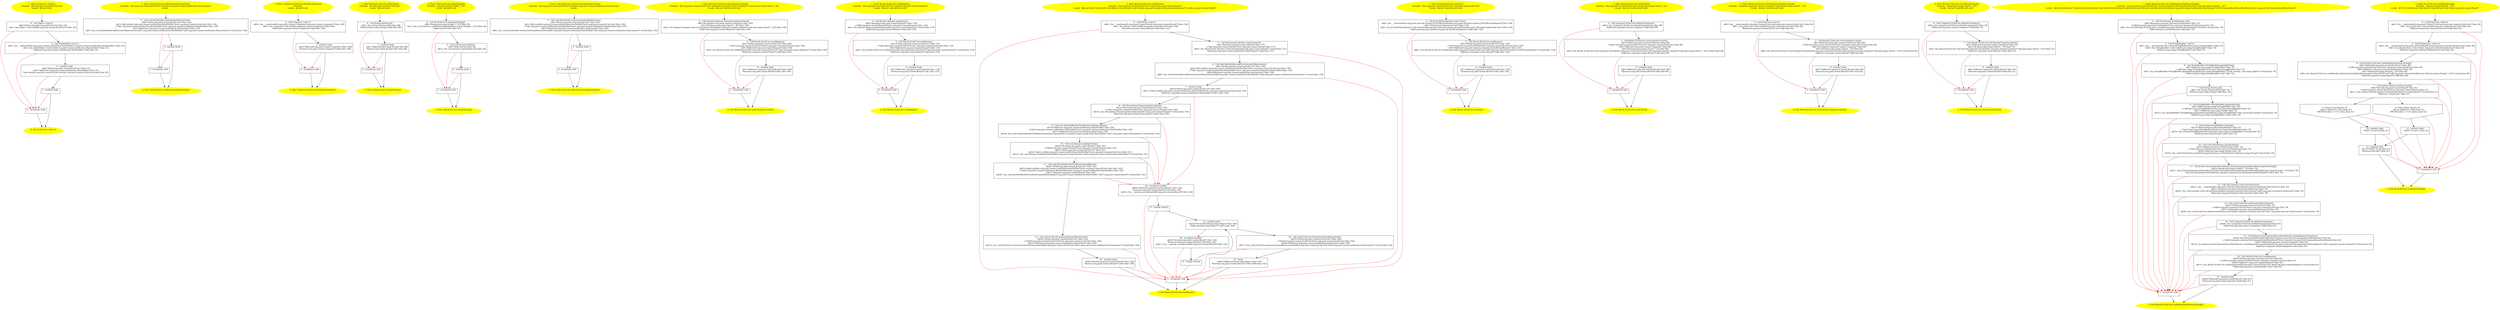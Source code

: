 /* @generated */
digraph cfg {
"org.junit.runner.JUnitCore.<init>().a442baaee0d332ff6602f6eaf487bd08_1" [label="1: Start JUnitCore.<init>()\nFormals:  this:org.junit.runner.JUnitCore*\nLocals:  $irvar0:void \n  " color=yellow style=filled]
	

	 "org.junit.runner.JUnitCore.<init>().a442baaee0d332ff6602f6eaf487bd08_1" -> "org.junit.runner.JUnitCore.<init>().a442baaee0d332ff6602f6eaf487bd08_4" ;
"org.junit.runner.JUnitCore.<init>().a442baaee0d332ff6602f6eaf487bd08_2" [label="2: Exit JUnitCore.<init>() \n  " color=yellow style=filled]
	

"org.junit.runner.JUnitCore.<init>().a442baaee0d332ff6602f6eaf487bd08_3" [label="3:  exceptions sink \n  " shape="box"]
	

	 "org.junit.runner.JUnitCore.<init>().a442baaee0d332ff6602f6eaf487bd08_3" -> "org.junit.runner.JUnitCore.<init>().a442baaee0d332ff6602f6eaf487bd08_2" ;
"org.junit.runner.JUnitCore.<init>().a442baaee0d332ff6602f6eaf487bd08_4" [label="4:  Call Object.<init>() \n   n$0=*&this:org.junit.runner.JUnitCore* [line 24]\n  n$1=_fun_Object.<init>()(n$0:org.junit.runner.JUnitCore*) [line 24]\n " shape="box"]
	

	 "org.junit.runner.JUnitCore.<init>().a442baaee0d332ff6602f6eaf487bd08_4" -> "org.junit.runner.JUnitCore.<init>().a442baaee0d332ff6602f6eaf487bd08_5" ;
	 "org.junit.runner.JUnitCore.<init>().a442baaee0d332ff6602f6eaf487bd08_4" -> "org.junit.runner.JUnitCore.<init>().a442baaee0d332ff6602f6eaf487bd08_3" [color="red" ];
"org.junit.runner.JUnitCore.<init>().a442baaee0d332ff6602f6eaf487bd08_5" [label="5:  Call RunNotifier.<init>() \n   n$2=_fun___new(sizeof(t=org.junit.runner.notification.RunNotifier):org.junit.runner.notification.RunNotifier*) [line 25]\n  n$3=_fun_RunNotifier.<init>()(n$2:org.junit.runner.notification.RunNotifier*) [line 25]\n  *&$irvar0:org.junit.runner.notification.RunNotifier*=n$2 [line 25]\n " shape="box"]
	

	 "org.junit.runner.JUnitCore.<init>().a442baaee0d332ff6602f6eaf487bd08_5" -> "org.junit.runner.JUnitCore.<init>().a442baaee0d332ff6602f6eaf487bd08_6" ;
	 "org.junit.runner.JUnitCore.<init>().a442baaee0d332ff6602f6eaf487bd08_5" -> "org.junit.runner.JUnitCore.<init>().a442baaee0d332ff6602f6eaf487bd08_3" [color="red" ];
"org.junit.runner.JUnitCore.<init>().a442baaee0d332ff6602f6eaf487bd08_6" [label="6:  method_body \n   n$4=*&this:org.junit.runner.JUnitCore* [line 25]\n  n$5=*&$irvar0:org.junit.runner.notification.RunNotifier* [line 25]\n  *n$4.notifier:org.junit.runner.JUnitCore(root org.junit.runner.JUnitCore)=n$5 [line 25]\n " shape="box"]
	

	 "org.junit.runner.JUnitCore.<init>().a442baaee0d332ff6602f6eaf487bd08_6" -> "org.junit.runner.JUnitCore.<init>().a442baaee0d332ff6602f6eaf487bd08_7" ;
	 "org.junit.runner.JUnitCore.<init>().a442baaee0d332ff6602f6eaf487bd08_6" -> "org.junit.runner.JUnitCore.<init>().a442baaee0d332ff6602f6eaf487bd08_3" [color="red" ];
"org.junit.runner.JUnitCore.<init>().a442baaee0d332ff6602f6eaf487bd08_7" [label="7:  method_body \n  " shape="box"]
	

	 "org.junit.runner.JUnitCore.<init>().a442baaee0d332ff6602f6eaf487bd08_7" -> "org.junit.runner.JUnitCore.<init>().a442baaee0d332ff6602f6eaf487bd08_2" ;
	 "org.junit.runner.JUnitCore.<init>().a442baaee0d332ff6602f6eaf487bd08_7" -> "org.junit.runner.JUnitCore.<init>().a442baaee0d332ff6602f6eaf487bd08_3" [color="red" ];
"org.junit.runner.JUnitCore.addListener(org.junit.runner.notification.RunListener):void.10db37bc8a7bc2c527c86c16682ed65b_1" [label="1: Start void JUnitCore.addListener(RunListener)\nFormals:  this:org.junit.runner.JUnitCore* listener:org.junit.runner.notification.RunListener*\nLocals:  \n  " color=yellow style=filled]
	

	 "org.junit.runner.JUnitCore.addListener(org.junit.runner.notification.RunListener):void.10db37bc8a7bc2c527c86c16682ed65b_1" -> "org.junit.runner.JUnitCore.addListener(org.junit.runner.notification.RunListener):void.10db37bc8a7bc2c527c86c16682ed65b_4" ;
"org.junit.runner.JUnitCore.addListener(org.junit.runner.notification.RunListener):void.10db37bc8a7bc2c527c86c16682ed65b_2" [label="2: Exit void JUnitCore.addListener(RunListener) \n  " color=yellow style=filled]
	

"org.junit.runner.JUnitCore.addListener(org.junit.runner.notification.RunListener):void.10db37bc8a7bc2c527c86c16682ed65b_3" [label="3:  exceptions sink \n  " shape="box"]
	

	 "org.junit.runner.JUnitCore.addListener(org.junit.runner.notification.RunListener):void.10db37bc8a7bc2c527c86c16682ed65b_3" -> "org.junit.runner.JUnitCore.addListener(org.junit.runner.notification.RunListener):void.10db37bc8a7bc2c527c86c16682ed65b_2" ;
"org.junit.runner.JUnitCore.addListener(org.junit.runner.notification.RunListener):void.10db37bc8a7bc2c527c86c16682ed65b_4" [label="4:  Call void RunNotifier.addListener(RunListener) \n   n$0=*&this:org.junit.runner.JUnitCore* [line 156]\n  n$1=*n$0.notifier:org.junit.runner.notification.RunNotifier*(root org.junit.runner.JUnitCore) [line 156]\n  _=*n$1:org.junit.runner.notification.RunNotifier*(root org.junit.runner.notification.RunNotifier) [line 156]\n  n$3=*&listener:org.junit.runner.notification.RunListener* [line 156]\n  n$4=_fun_void RunNotifier.addListener(RunListener)(n$1:org.junit.runner.notification.RunNotifier*,n$3:org.junit.runner.notification.RunListener*) virtual [line 156]\n " shape="box"]
	

	 "org.junit.runner.JUnitCore.addListener(org.junit.runner.notification.RunListener):void.10db37bc8a7bc2c527c86c16682ed65b_4" -> "org.junit.runner.JUnitCore.addListener(org.junit.runner.notification.RunListener):void.10db37bc8a7bc2c527c86c16682ed65b_5" ;
	 "org.junit.runner.JUnitCore.addListener(org.junit.runner.notification.RunListener):void.10db37bc8a7bc2c527c86c16682ed65b_4" -> "org.junit.runner.JUnitCore.addListener(org.junit.runner.notification.RunListener):void.10db37bc8a7bc2c527c86c16682ed65b_3" [color="red" ];
"org.junit.runner.JUnitCore.addListener(org.junit.runner.notification.RunListener):void.10db37bc8a7bc2c527c86c16682ed65b_5" [label="5:  method_body \n  " shape="box"]
	

	 "org.junit.runner.JUnitCore.addListener(org.junit.runner.notification.RunListener):void.10db37bc8a7bc2c527c86c16682ed65b_5" -> "org.junit.runner.JUnitCore.addListener(org.junit.runner.notification.RunListener):void.10db37bc8a7bc2c527c86c16682ed65b_2" ;
	 "org.junit.runner.JUnitCore.addListener(org.junit.runner.notification.RunListener):void.10db37bc8a7bc2c527c86c16682ed65b_5" -> "org.junit.runner.JUnitCore.addListener(org.junit.runner.notification.RunListener):void.10db37bc8a7bc2c527c86c16682ed65b_3" [color="red" ];
"org.junit.runner.JUnitCore.defaultComputer():org.junit.runner.Computer.9bfb5494ef12c4d68fb70c0028a02be5_1" [label="1: Start Computer JUnitCore.defaultComputer()\nFormals: \nLocals:  $irvar0:void \n  " color=yellow style=filled]
	

	 "org.junit.runner.JUnitCore.defaultComputer():org.junit.runner.Computer.9bfb5494ef12c4d68fb70c0028a02be5_1" -> "org.junit.runner.JUnitCore.defaultComputer():org.junit.runner.Computer.9bfb5494ef12c4d68fb70c0028a02be5_4" ;
"org.junit.runner.JUnitCore.defaultComputer():org.junit.runner.Computer.9bfb5494ef12c4d68fb70c0028a02be5_2" [label="2: Exit Computer JUnitCore.defaultComputer() \n  " color=yellow style=filled]
	

"org.junit.runner.JUnitCore.defaultComputer():org.junit.runner.Computer.9bfb5494ef12c4d68fb70c0028a02be5_3" [label="3:  exceptions sink \n  " shape="box"]
	

	 "org.junit.runner.JUnitCore.defaultComputer():org.junit.runner.Computer.9bfb5494ef12c4d68fb70c0028a02be5_3" -> "org.junit.runner.JUnitCore.defaultComputer():org.junit.runner.Computer.9bfb5494ef12c4d68fb70c0028a02be5_2" ;
"org.junit.runner.JUnitCore.defaultComputer():org.junit.runner.Computer.9bfb5494ef12c4d68fb70c0028a02be5_4" [label="4:  Call Computer.<init>() \n   n$0=_fun___new(sizeof(t=org.junit.runner.Computer):org.junit.runner.Computer*) [line 169]\n  n$1=_fun_Computer.<init>()(n$0:org.junit.runner.Computer*) [line 169]\n  *&$irvar0:org.junit.runner.Computer*=n$0 [line 169]\n " shape="box"]
	

	 "org.junit.runner.JUnitCore.defaultComputer():org.junit.runner.Computer.9bfb5494ef12c4d68fb70c0028a02be5_4" -> "org.junit.runner.JUnitCore.defaultComputer():org.junit.runner.Computer.9bfb5494ef12c4d68fb70c0028a02be5_5" ;
	 "org.junit.runner.JUnitCore.defaultComputer():org.junit.runner.Computer.9bfb5494ef12c4d68fb70c0028a02be5_4" -> "org.junit.runner.JUnitCore.defaultComputer():org.junit.runner.Computer.9bfb5494ef12c4d68fb70c0028a02be5_3" [color="red" ];
"org.junit.runner.JUnitCore.defaultComputer():org.junit.runner.Computer.9bfb5494ef12c4d68fb70c0028a02be5_5" [label="5:  method_body \n   n$2=*&$irvar0:org.junit.runner.Computer* [line 169]\n  *&return:org.junit.runner.Computer*=n$2 [line 169]\n " shape="box"]
	

	 "org.junit.runner.JUnitCore.defaultComputer():org.junit.runner.Computer.9bfb5494ef12c4d68fb70c0028a02be5_5" -> "org.junit.runner.JUnitCore.defaultComputer():org.junit.runner.Computer.9bfb5494ef12c4d68fb70c0028a02be5_2" ;
	 "org.junit.runner.JUnitCore.defaultComputer():org.junit.runner.Computer.9bfb5494ef12c4d68fb70c0028a02be5_5" -> "org.junit.runner.JUnitCore.defaultComputer():org.junit.runner.Computer.9bfb5494ef12c4d68fb70c0028a02be5_3" [color="red" ];
"org.junit.runner.JUnitCore.getVersion():java.lang.String.2e677f9be416de266e60bd14f0ecac74_1" [label="1: Start String JUnitCore.getVersion()\nFormals:  this:org.junit.runner.JUnitCore*\nLocals:  $irvar0:void \n  " color=yellow style=filled]
	

	 "org.junit.runner.JUnitCore.getVersion():java.lang.String.2e677f9be416de266e60bd14f0ecac74_1" -> "org.junit.runner.JUnitCore.getVersion():java.lang.String.2e677f9be416de266e60bd14f0ecac74_4" ;
"org.junit.runner.JUnitCore.getVersion():java.lang.String.2e677f9be416de266e60bd14f0ecac74_2" [label="2: Exit String JUnitCore.getVersion() \n  " color=yellow style=filled]
	

"org.junit.runner.JUnitCore.getVersion():java.lang.String.2e677f9be416de266e60bd14f0ecac74_3" [label="3:  exceptions sink \n  " shape="box"]
	

	 "org.junit.runner.JUnitCore.getVersion():java.lang.String.2e677f9be416de266e60bd14f0ecac74_3" -> "org.junit.runner.JUnitCore.getVersion():java.lang.String.2e677f9be416de266e60bd14f0ecac74_2" ;
"org.junit.runner.JUnitCore.getVersion():java.lang.String.2e677f9be416de266e60bd14f0ecac74_4" [label="4:  Call String Version.id() \n   n$0=_fun_String Version.id()() [line 88]\n  *&$irvar0:java.lang.String*=n$0 [line 88]\n " shape="box"]
	

	 "org.junit.runner.JUnitCore.getVersion():java.lang.String.2e677f9be416de266e60bd14f0ecac74_4" -> "org.junit.runner.JUnitCore.getVersion():java.lang.String.2e677f9be416de266e60bd14f0ecac74_5" ;
	 "org.junit.runner.JUnitCore.getVersion():java.lang.String.2e677f9be416de266e60bd14f0ecac74_4" -> "org.junit.runner.JUnitCore.getVersion():java.lang.String.2e677f9be416de266e60bd14f0ecac74_3" [color="red" ];
"org.junit.runner.JUnitCore.getVersion():java.lang.String.2e677f9be416de266e60bd14f0ecac74_5" [label="5:  method_body \n   n$1=*&$irvar0:java.lang.String* [line 88]\n  *&return:java.lang.String*=n$1 [line 88]\n " shape="box"]
	

	 "org.junit.runner.JUnitCore.getVersion():java.lang.String.2e677f9be416de266e60bd14f0ecac74_5" -> "org.junit.runner.JUnitCore.getVersion():java.lang.String.2e677f9be416de266e60bd14f0ecac74_2" ;
	 "org.junit.runner.JUnitCore.getVersion():java.lang.String.2e677f9be416de266e60bd14f0ecac74_5" -> "org.junit.runner.JUnitCore.getVersion():java.lang.String.2e677f9be416de266e60bd14f0ecac74_3" [color="red" ];
"org.junit.runner.JUnitCore.main(java.lang.String[]):void.320a6f5daa4f3974707ac4abc086a8d1_1" [label="1: Start void JUnitCore.main(String[])\nFormals:  args:java.lang.String*[_*_](*)\nLocals:  $irvar0:void \n  " color=yellow style=filled]
	

	 "org.junit.runner.JUnitCore.main(java.lang.String[]):void.320a6f5daa4f3974707ac4abc086a8d1_1" -> "org.junit.runner.JUnitCore.main(java.lang.String[]):void.320a6f5daa4f3974707ac4abc086a8d1_4" ;
"org.junit.runner.JUnitCore.main(java.lang.String[]):void.320a6f5daa4f3974707ac4abc086a8d1_2" [label="2: Exit void JUnitCore.main(String[]) \n  " color=yellow style=filled]
	

"org.junit.runner.JUnitCore.main(java.lang.String[]):void.320a6f5daa4f3974707ac4abc086a8d1_3" [label="3:  exceptions sink \n  " shape="box"]
	

	 "org.junit.runner.JUnitCore.main(java.lang.String[]):void.320a6f5daa4f3974707ac4abc086a8d1_3" -> "org.junit.runner.JUnitCore.main(java.lang.String[]):void.320a6f5daa4f3974707ac4abc086a8d1_2" ;
"org.junit.runner.JUnitCore.main(java.lang.String[]):void.320a6f5daa4f3974707ac4abc086a8d1_4" [label="4:  Call int JUnitCore.runMain(String[]) \n   n$0=*&args:java.lang.String*[_*_](*) [line 36]\n  n$1=_fun_int JUnitCore.runMain(String[])(n$0:java.lang.String*[_*_](*)) [line 36]\n  *&$irvar0:int=n$1 [line 36]\n " shape="box"]
	

	 "org.junit.runner.JUnitCore.main(java.lang.String[]):void.320a6f5daa4f3974707ac4abc086a8d1_4" -> "org.junit.runner.JUnitCore.main(java.lang.String[]):void.320a6f5daa4f3974707ac4abc086a8d1_5" ;
	 "org.junit.runner.JUnitCore.main(java.lang.String[]):void.320a6f5daa4f3974707ac4abc086a8d1_4" -> "org.junit.runner.JUnitCore.main(java.lang.String[]):void.320a6f5daa4f3974707ac4abc086a8d1_3" [color="red" ];
"org.junit.runner.JUnitCore.main(java.lang.String[]):void.320a6f5daa4f3974707ac4abc086a8d1_5" [label="5:  Call void System.exit(int) \n   n$2=*&$irvar0:int [line 36]\n  n$3=_fun_void System.exit(int)(n$2:int) [line 36]\n " shape="box"]
	

	 "org.junit.runner.JUnitCore.main(java.lang.String[]):void.320a6f5daa4f3974707ac4abc086a8d1_5" -> "org.junit.runner.JUnitCore.main(java.lang.String[]):void.320a6f5daa4f3974707ac4abc086a8d1_6" ;
	 "org.junit.runner.JUnitCore.main(java.lang.String[]):void.320a6f5daa4f3974707ac4abc086a8d1_5" -> "org.junit.runner.JUnitCore.main(java.lang.String[]):void.320a6f5daa4f3974707ac4abc086a8d1_3" [color="red" ];
"org.junit.runner.JUnitCore.main(java.lang.String[]):void.320a6f5daa4f3974707ac4abc086a8d1_6" [label="6:  method_body \n  " shape="box"]
	

	 "org.junit.runner.JUnitCore.main(java.lang.String[]):void.320a6f5daa4f3974707ac4abc086a8d1_6" -> "org.junit.runner.JUnitCore.main(java.lang.String[]):void.320a6f5daa4f3974707ac4abc086a8d1_2" ;
	 "org.junit.runner.JUnitCore.main(java.lang.String[]):void.320a6f5daa4f3974707ac4abc086a8d1_6" -> "org.junit.runner.JUnitCore.main(java.lang.String[]):void.320a6f5daa4f3974707ac4abc086a8d1_3" [color="red" ];
"org.junit.runner.JUnitCore.removeListener(org.junit.runner.notification.RunListener):void.29a50a997895e3b778d122be738d82ce_1" [label="1: Start void JUnitCore.removeListener(RunListener)\nFormals:  this:org.junit.runner.JUnitCore* listener:org.junit.runner.notification.RunListener*\nLocals:  \n  " color=yellow style=filled]
	

	 "org.junit.runner.JUnitCore.removeListener(org.junit.runner.notification.RunListener):void.29a50a997895e3b778d122be738d82ce_1" -> "org.junit.runner.JUnitCore.removeListener(org.junit.runner.notification.RunListener):void.29a50a997895e3b778d122be738d82ce_4" ;
"org.junit.runner.JUnitCore.removeListener(org.junit.runner.notification.RunListener):void.29a50a997895e3b778d122be738d82ce_2" [label="2: Exit void JUnitCore.removeListener(RunListener) \n  " color=yellow style=filled]
	

"org.junit.runner.JUnitCore.removeListener(org.junit.runner.notification.RunListener):void.29a50a997895e3b778d122be738d82ce_3" [label="3:  exceptions sink \n  " shape="box"]
	

	 "org.junit.runner.JUnitCore.removeListener(org.junit.runner.notification.RunListener):void.29a50a997895e3b778d122be738d82ce_3" -> "org.junit.runner.JUnitCore.removeListener(org.junit.runner.notification.RunListener):void.29a50a997895e3b778d122be738d82ce_2" ;
"org.junit.runner.JUnitCore.removeListener(org.junit.runner.notification.RunListener):void.29a50a997895e3b778d122be738d82ce_4" [label="4:  Call void RunNotifier.removeListener(RunListener) \n   n$0=*&this:org.junit.runner.JUnitCore* [line 165]\n  n$1=*n$0.notifier:org.junit.runner.notification.RunNotifier*(root org.junit.runner.JUnitCore) [line 165]\n  _=*n$1:org.junit.runner.notification.RunNotifier*(root org.junit.runner.notification.RunNotifier) [line 165]\n  n$3=*&listener:org.junit.runner.notification.RunListener* [line 165]\n  n$4=_fun_void RunNotifier.removeListener(RunListener)(n$1:org.junit.runner.notification.RunNotifier*,n$3:org.junit.runner.notification.RunListener*) virtual [line 165]\n " shape="box"]
	

	 "org.junit.runner.JUnitCore.removeListener(org.junit.runner.notification.RunListener):void.29a50a997895e3b778d122be738d82ce_4" -> "org.junit.runner.JUnitCore.removeListener(org.junit.runner.notification.RunListener):void.29a50a997895e3b778d122be738d82ce_5" ;
	 "org.junit.runner.JUnitCore.removeListener(org.junit.runner.notification.RunListener):void.29a50a997895e3b778d122be738d82ce_4" -> "org.junit.runner.JUnitCore.removeListener(org.junit.runner.notification.RunListener):void.29a50a997895e3b778d122be738d82ce_3" [color="red" ];
"org.junit.runner.JUnitCore.removeListener(org.junit.runner.notification.RunListener):void.29a50a997895e3b778d122be738d82ce_5" [label="5:  method_body \n  " shape="box"]
	

	 "org.junit.runner.JUnitCore.removeListener(org.junit.runner.notification.RunListener):void.29a50a997895e3b778d122be738d82ce_5" -> "org.junit.runner.JUnitCore.removeListener(org.junit.runner.notification.RunListener):void.29a50a997895e3b778d122be738d82ce_2" ;
	 "org.junit.runner.JUnitCore.removeListener(org.junit.runner.notification.RunListener):void.29a50a997895e3b778d122be738d82ce_5" -> "org.junit.runner.JUnitCore.removeListener(org.junit.runner.notification.RunListener):void.29a50a997895e3b778d122be738d82ce_3" [color="red" ];
"org.junit.runner.JUnitCore.run(org.junit.runner.Computer,java.lang.Class[]):org.junit.runner.Result.b3ae3be9720a308ebf1628ee1782167e_1" [label="1: Start Result JUnitCore.run(Computer,Class[])\nFormals:  this:org.junit.runner.JUnitCore* computer:org.junit.runner.Computer* classes:java.lang.Class*[_*_](*)\nLocals:  $irvar1:void $irvar0:void \n  " color=yellow style=filled]
	

	 "org.junit.runner.JUnitCore.run(org.junit.runner.Computer,java.lang.Class[]):org.junit.runner.Result.b3ae3be9720a308ebf1628ee1782167e_1" -> "org.junit.runner.JUnitCore.run(org.junit.runner.Computer,java.lang.Class[]):org.junit.runner.Result.b3ae3be9720a308ebf1628ee1782167e_4" ;
"org.junit.runner.JUnitCore.run(org.junit.runner.Computer,java.lang.Class[]):org.junit.runner.Result.b3ae3be9720a308ebf1628ee1782167e_2" [label="2: Exit Result JUnitCore.run(Computer,Class[]) \n  " color=yellow style=filled]
	

"org.junit.runner.JUnitCore.run(org.junit.runner.Computer,java.lang.Class[]):org.junit.runner.Result.b3ae3be9720a308ebf1628ee1782167e_3" [label="3:  exceptions sink \n  " shape="box"]
	

	 "org.junit.runner.JUnitCore.run(org.junit.runner.Computer,java.lang.Class[]):org.junit.runner.Result.b3ae3be9720a308ebf1628ee1782167e_3" -> "org.junit.runner.JUnitCore.run(org.junit.runner.Computer,java.lang.Class[]):org.junit.runner.Result.b3ae3be9720a308ebf1628ee1782167e_2" ;
"org.junit.runner.JUnitCore.run(org.junit.runner.Computer,java.lang.Class[]):org.junit.runner.Result.b3ae3be9720a308ebf1628ee1782167e_4" [label="4:  Call Request Request.classes(Computer,Class[]) \n   n$0=*&computer:org.junit.runner.Computer* [line 109]\n  n$1=*&classes:java.lang.Class*[_*_](*) [line 109]\n  n$2=_fun_Request Request.classes(Computer,Class[])(n$0:org.junit.runner.Computer*,n$1:java.lang.Class*[_*_](*)) [line 109]\n  *&$irvar0:org.junit.runner.Request*=n$2 [line 109]\n " shape="box"]
	

	 "org.junit.runner.JUnitCore.run(org.junit.runner.Computer,java.lang.Class[]):org.junit.runner.Result.b3ae3be9720a308ebf1628ee1782167e_4" -> "org.junit.runner.JUnitCore.run(org.junit.runner.Computer,java.lang.Class[]):org.junit.runner.Result.b3ae3be9720a308ebf1628ee1782167e_5" ;
	 "org.junit.runner.JUnitCore.run(org.junit.runner.Computer,java.lang.Class[]):org.junit.runner.Result.b3ae3be9720a308ebf1628ee1782167e_4" -> "org.junit.runner.JUnitCore.run(org.junit.runner.Computer,java.lang.Class[]):org.junit.runner.Result.b3ae3be9720a308ebf1628ee1782167e_3" [color="red" ];
"org.junit.runner.JUnitCore.run(org.junit.runner.Computer,java.lang.Class[]):org.junit.runner.Result.b3ae3be9720a308ebf1628ee1782167e_5" [label="5:  Call Result JUnitCore.run(Request) \n   n$3=*&this:org.junit.runner.JUnitCore* [line 109]\n  _=*n$3:org.junit.runner.JUnitCore*(root org.junit.runner.JUnitCore) [line 109]\n  n$5=*&$irvar0:org.junit.runner.Request* [line 109]\n  n$6=_fun_Result JUnitCore.run(Request)(n$3:org.junit.runner.JUnitCore*,n$5:org.junit.runner.Request*) virtual [line 109]\n  *&$irvar1:org.junit.runner.Result*=n$6 [line 109]\n " shape="box"]
	

	 "org.junit.runner.JUnitCore.run(org.junit.runner.Computer,java.lang.Class[]):org.junit.runner.Result.b3ae3be9720a308ebf1628ee1782167e_5" -> "org.junit.runner.JUnitCore.run(org.junit.runner.Computer,java.lang.Class[]):org.junit.runner.Result.b3ae3be9720a308ebf1628ee1782167e_6" ;
	 "org.junit.runner.JUnitCore.run(org.junit.runner.Computer,java.lang.Class[]):org.junit.runner.Result.b3ae3be9720a308ebf1628ee1782167e_5" -> "org.junit.runner.JUnitCore.run(org.junit.runner.Computer,java.lang.Class[]):org.junit.runner.Result.b3ae3be9720a308ebf1628ee1782167e_3" [color="red" ];
"org.junit.runner.JUnitCore.run(org.junit.runner.Computer,java.lang.Class[]):org.junit.runner.Result.b3ae3be9720a308ebf1628ee1782167e_6" [label="6:  method_body \n   n$7=*&$irvar1:org.junit.runner.Result* [line 109]\n  *&return:org.junit.runner.Result*=n$7 [line 109]\n " shape="box"]
	

	 "org.junit.runner.JUnitCore.run(org.junit.runner.Computer,java.lang.Class[]):org.junit.runner.Result.b3ae3be9720a308ebf1628ee1782167e_6" -> "org.junit.runner.JUnitCore.run(org.junit.runner.Computer,java.lang.Class[]):org.junit.runner.Result.b3ae3be9720a308ebf1628ee1782167e_2" ;
	 "org.junit.runner.JUnitCore.run(org.junit.runner.Computer,java.lang.Class[]):org.junit.runner.Result.b3ae3be9720a308ebf1628ee1782167e_6" -> "org.junit.runner.JUnitCore.run(org.junit.runner.Computer,java.lang.Class[]):org.junit.runner.Result.b3ae3be9720a308ebf1628ee1782167e_3" [color="red" ];
"org.junit.runner.JUnitCore.run(org.junit.runner.Request):org.junit.runner.Result.a5203f8d876e40e2b5c3a42d705c871c_1" [label="1: Start Result JUnitCore.run(Request)\nFormals:  this:org.junit.runner.JUnitCore* request:org.junit.runner.Request*\nLocals:  $irvar1:void $irvar0:void \n  " color=yellow style=filled]
	

	 "org.junit.runner.JUnitCore.run(org.junit.runner.Request):org.junit.runner.Result.a5203f8d876e40e2b5c3a42d705c871c_1" -> "org.junit.runner.JUnitCore.run(org.junit.runner.Request):org.junit.runner.Result.a5203f8d876e40e2b5c3a42d705c871c_4" ;
"org.junit.runner.JUnitCore.run(org.junit.runner.Request):org.junit.runner.Result.a5203f8d876e40e2b5c3a42d705c871c_2" [label="2: Exit Result JUnitCore.run(Request) \n  " color=yellow style=filled]
	

"org.junit.runner.JUnitCore.run(org.junit.runner.Request):org.junit.runner.Result.a5203f8d876e40e2b5c3a42d705c871c_3" [label="3:  exceptions sink \n  " shape="box"]
	

	 "org.junit.runner.JUnitCore.run(org.junit.runner.Request):org.junit.runner.Result.a5203f8d876e40e2b5c3a42d705c871c_3" -> "org.junit.runner.JUnitCore.run(org.junit.runner.Request):org.junit.runner.Result.a5203f8d876e40e2b5c3a42d705c871c_2" ;
"org.junit.runner.JUnitCore.run(org.junit.runner.Request):org.junit.runner.Result.a5203f8d876e40e2b5c3a42d705c871c_4" [label="4:  Call Runner Request.getRunner() \n   n$0=*&request:org.junit.runner.Request* [line 119]\n  _=*n$0:org.junit.runner.Request*(root org.junit.runner.Request) [line 119]\n  n$2=_fun_Runner Request.getRunner()(n$0:org.junit.runner.Request*) virtual [line 119]\n  *&$irvar0:org.junit.runner.Runner*=n$2 [line 119]\n " shape="box"]
	

	 "org.junit.runner.JUnitCore.run(org.junit.runner.Request):org.junit.runner.Result.a5203f8d876e40e2b5c3a42d705c871c_4" -> "org.junit.runner.JUnitCore.run(org.junit.runner.Request):org.junit.runner.Result.a5203f8d876e40e2b5c3a42d705c871c_5" ;
	 "org.junit.runner.JUnitCore.run(org.junit.runner.Request):org.junit.runner.Result.a5203f8d876e40e2b5c3a42d705c871c_4" -> "org.junit.runner.JUnitCore.run(org.junit.runner.Request):org.junit.runner.Result.a5203f8d876e40e2b5c3a42d705c871c_3" [color="red" ];
"org.junit.runner.JUnitCore.run(org.junit.runner.Request):org.junit.runner.Result.a5203f8d876e40e2b5c3a42d705c871c_5" [label="5:  Call Result JUnitCore.run(Runner) \n   n$3=*&this:org.junit.runner.JUnitCore* [line 119]\n  _=*n$3:org.junit.runner.JUnitCore*(root org.junit.runner.JUnitCore) [line 119]\n  n$5=*&$irvar0:org.junit.runner.Runner* [line 119]\n  n$6=_fun_Result JUnitCore.run(Runner)(n$3:org.junit.runner.JUnitCore*,n$5:org.junit.runner.Runner*) virtual [line 119]\n  *&$irvar1:org.junit.runner.Result*=n$6 [line 119]\n " shape="box"]
	

	 "org.junit.runner.JUnitCore.run(org.junit.runner.Request):org.junit.runner.Result.a5203f8d876e40e2b5c3a42d705c871c_5" -> "org.junit.runner.JUnitCore.run(org.junit.runner.Request):org.junit.runner.Result.a5203f8d876e40e2b5c3a42d705c871c_6" ;
	 "org.junit.runner.JUnitCore.run(org.junit.runner.Request):org.junit.runner.Result.a5203f8d876e40e2b5c3a42d705c871c_5" -> "org.junit.runner.JUnitCore.run(org.junit.runner.Request):org.junit.runner.Result.a5203f8d876e40e2b5c3a42d705c871c_3" [color="red" ];
"org.junit.runner.JUnitCore.run(org.junit.runner.Request):org.junit.runner.Result.a5203f8d876e40e2b5c3a42d705c871c_6" [label="6:  method_body \n   n$7=*&$irvar1:org.junit.runner.Result* [line 119]\n  *&return:org.junit.runner.Result*=n$7 [line 119]\n " shape="box"]
	

	 "org.junit.runner.JUnitCore.run(org.junit.runner.Request):org.junit.runner.Result.a5203f8d876e40e2b5c3a42d705c871c_6" -> "org.junit.runner.JUnitCore.run(org.junit.runner.Request):org.junit.runner.Result.a5203f8d876e40e2b5c3a42d705c871c_2" ;
	 "org.junit.runner.JUnitCore.run(org.junit.runner.Request):org.junit.runner.Result.a5203f8d876e40e2b5c3a42d705c871c_6" -> "org.junit.runner.JUnitCore.run(org.junit.runner.Request):org.junit.runner.Result.a5203f8d876e40e2b5c3a42d705c871c_3" [color="red" ];
"org.junit.runner.JUnitCore.run(org.junit.runner.Runner):org.junit.runner.Result.b1d7eff3f6a20de07faf1a3117580247_1" [label="1: Start Result JUnitCore.run(Runner)\nFormals:  this:org.junit.runner.JUnitCore* runner:org.junit.runner.Runner*\nLocals:  $bcvar4:void CatchVar56:void $irvar1:void $irvar0:void listener:org.junit.runner.notification.RunListener* result:org.junit.runner.Result* \n  " color=yellow style=filled]
	

	 "org.junit.runner.JUnitCore.run(org.junit.runner.Runner):org.junit.runner.Result.b1d7eff3f6a20de07faf1a3117580247_1" -> "org.junit.runner.JUnitCore.run(org.junit.runner.Runner):org.junit.runner.Result.b1d7eff3f6a20de07faf1a3117580247_4" ;
"org.junit.runner.JUnitCore.run(org.junit.runner.Runner):org.junit.runner.Result.b1d7eff3f6a20de07faf1a3117580247_2" [label="2: Exit Result JUnitCore.run(Runner) \n  " color=yellow style=filled]
	

"org.junit.runner.JUnitCore.run(org.junit.runner.Runner):org.junit.runner.Result.b1d7eff3f6a20de07faf1a3117580247_3" [label="3:  exceptions sink \n  " shape="box"]
	

	 "org.junit.runner.JUnitCore.run(org.junit.runner.Runner):org.junit.runner.Result.b1d7eff3f6a20de07faf1a3117580247_3" -> "org.junit.runner.JUnitCore.run(org.junit.runner.Runner):org.junit.runner.Result.b1d7eff3f6a20de07faf1a3117580247_2" ;
"org.junit.runner.JUnitCore.run(org.junit.runner.Runner):org.junit.runner.Result.b1d7eff3f6a20de07faf1a3117580247_4" [label="4:  Call Result.<init>() \n   n$0=_fun___new(sizeof(t=org.junit.runner.Result):org.junit.runner.Result*) [line 136]\n  n$1=_fun_Result.<init>()(n$0:org.junit.runner.Result*) [line 136]\n  *&result:org.junit.runner.Result*=n$0 [line 136]\n " shape="box"]
	

	 "org.junit.runner.JUnitCore.run(org.junit.runner.Runner):org.junit.runner.Result.b1d7eff3f6a20de07faf1a3117580247_4" -> "org.junit.runner.JUnitCore.run(org.junit.runner.Runner):org.junit.runner.Result.b1d7eff3f6a20de07faf1a3117580247_5" ;
	 "org.junit.runner.JUnitCore.run(org.junit.runner.Runner):org.junit.runner.Result.b1d7eff3f6a20de07faf1a3117580247_4" -> "org.junit.runner.JUnitCore.run(org.junit.runner.Runner):org.junit.runner.Result.b1d7eff3f6a20de07faf1a3117580247_3" [color="red" ];
"org.junit.runner.JUnitCore.run(org.junit.runner.Runner):org.junit.runner.Result.b1d7eff3f6a20de07faf1a3117580247_5" [label="5:  Call RunListener Result.createListener() \n   n$2=*&result:org.junit.runner.Result* [line 137]\n  _=*n$2:org.junit.runner.Result*(root org.junit.runner.Result) [line 137]\n  n$4=_fun_RunListener Result.createListener()(n$2:org.junit.runner.Result*) virtual [line 137]\n  *&listener:org.junit.runner.notification.RunListener*=n$4 [line 137]\n " shape="box"]
	

	 "org.junit.runner.JUnitCore.run(org.junit.runner.Runner):org.junit.runner.Result.b1d7eff3f6a20de07faf1a3117580247_5" -> "org.junit.runner.JUnitCore.run(org.junit.runner.Runner):org.junit.runner.Result.b1d7eff3f6a20de07faf1a3117580247_6" ;
	 "org.junit.runner.JUnitCore.run(org.junit.runner.Runner):org.junit.runner.Result.b1d7eff3f6a20de07faf1a3117580247_5" -> "org.junit.runner.JUnitCore.run(org.junit.runner.Runner):org.junit.runner.Result.b1d7eff3f6a20de07faf1a3117580247_3" [color="red" ];
"org.junit.runner.JUnitCore.run(org.junit.runner.Runner):org.junit.runner.Result.b1d7eff3f6a20de07faf1a3117580247_6" [label="6:  Call void RunNotifier.addFirstListener(RunListener) \n   n$5=*&this:org.junit.runner.JUnitCore* [line 138]\n  n$6=*n$5.notifier:org.junit.runner.notification.RunNotifier*(root org.junit.runner.JUnitCore) [line 138]\n  _=*n$6:org.junit.runner.notification.RunNotifier*(root org.junit.runner.notification.RunNotifier) [line 138]\n  n$8=*&listener:org.junit.runner.notification.RunListener* [line 138]\n  n$9=_fun_void RunNotifier.addFirstListener(RunListener)(n$6:org.junit.runner.notification.RunNotifier*,n$8:org.junit.runner.notification.RunListener*) virtual [line 138]\n " shape="box"]
	

	 "org.junit.runner.JUnitCore.run(org.junit.runner.Runner):org.junit.runner.Result.b1d7eff3f6a20de07faf1a3117580247_6" -> "org.junit.runner.JUnitCore.run(org.junit.runner.Runner):org.junit.runner.Result.b1d7eff3f6a20de07faf1a3117580247_7" ;
	 "org.junit.runner.JUnitCore.run(org.junit.runner.Runner):org.junit.runner.Result.b1d7eff3f6a20de07faf1a3117580247_6" -> "org.junit.runner.JUnitCore.run(org.junit.runner.Runner):org.junit.runner.Result.b1d7eff3f6a20de07faf1a3117580247_3" [color="red" ];
"org.junit.runner.JUnitCore.run(org.junit.runner.Runner):org.junit.runner.Result.b1d7eff3f6a20de07faf1a3117580247_7" [label="7:  method_body \n   n$10=*&this:org.junit.runner.JUnitCore* [line 140]\n  n$11=*n$10.notifier:org.junit.runner.notification.RunNotifier*(root org.junit.runner.JUnitCore) [line 140]\n  *&$irvar1:org.junit.runner.notification.RunNotifier*=n$11 [line 140]\n " shape="box"]
	

	 "org.junit.runner.JUnitCore.run(org.junit.runner.Runner):org.junit.runner.Result.b1d7eff3f6a20de07faf1a3117580247_7" -> "org.junit.runner.JUnitCore.run(org.junit.runner.Runner):org.junit.runner.Result.b1d7eff3f6a20de07faf1a3117580247_8" ;
	 "org.junit.runner.JUnitCore.run(org.junit.runner.Runner):org.junit.runner.Result.b1d7eff3f6a20de07faf1a3117580247_7" -> "org.junit.runner.JUnitCore.run(org.junit.runner.Runner):org.junit.runner.Result.b1d7eff3f6a20de07faf1a3117580247_18" [color="red" ];
"org.junit.runner.JUnitCore.run(org.junit.runner.Runner):org.junit.runner.Result.b1d7eff3f6a20de07faf1a3117580247_8" [label="8:  Call Description Runner.getDescription() \n   n$12=*&runner:org.junit.runner.Runner* [line 140]\n  _=*n$12:org.junit.runner.Runner*(root org.junit.runner.Runner) [line 140]\n  n$14=_fun_Description Runner.getDescription()(n$12:org.junit.runner.Runner*) virtual [line 140]\n  *&$irvar0:org.junit.runner.Description*=n$14 [line 140]\n " shape="box"]
	

	 "org.junit.runner.JUnitCore.run(org.junit.runner.Runner):org.junit.runner.Result.b1d7eff3f6a20de07faf1a3117580247_8" -> "org.junit.runner.JUnitCore.run(org.junit.runner.Runner):org.junit.runner.Result.b1d7eff3f6a20de07faf1a3117580247_9" ;
	 "org.junit.runner.JUnitCore.run(org.junit.runner.Runner):org.junit.runner.Result.b1d7eff3f6a20de07faf1a3117580247_8" -> "org.junit.runner.JUnitCore.run(org.junit.runner.Runner):org.junit.runner.Result.b1d7eff3f6a20de07faf1a3117580247_18" [color="red" ];
"org.junit.runner.JUnitCore.run(org.junit.runner.Runner):org.junit.runner.Result.b1d7eff3f6a20de07faf1a3117580247_9" [label="9:  Call void RunNotifier.fireTestRunStarted(Description) \n   n$15=*&$irvar1:org.junit.runner.notification.RunNotifier* [line 140]\n  _=*n$15:org.junit.runner.notification.RunNotifier*(root org.junit.runner.notification.RunNotifier) [line 140]\n  n$17=*&$irvar0:org.junit.runner.Description* [line 140]\n  n$18=_fun_void RunNotifier.fireTestRunStarted(Description)(n$15:org.junit.runner.notification.RunNotifier*,n$17:org.junit.runner.Description*) virtual [line 140]\n " shape="box"]
	

	 "org.junit.runner.JUnitCore.run(org.junit.runner.Runner):org.junit.runner.Result.b1d7eff3f6a20de07faf1a3117580247_9" -> "org.junit.runner.JUnitCore.run(org.junit.runner.Runner):org.junit.runner.Result.b1d7eff3f6a20de07faf1a3117580247_10" ;
	 "org.junit.runner.JUnitCore.run(org.junit.runner.Runner):org.junit.runner.Result.b1d7eff3f6a20de07faf1a3117580247_9" -> "org.junit.runner.JUnitCore.run(org.junit.runner.Runner):org.junit.runner.Result.b1d7eff3f6a20de07faf1a3117580247_18" [color="red" ];
"org.junit.runner.JUnitCore.run(org.junit.runner.Runner):org.junit.runner.Result.b1d7eff3f6a20de07faf1a3117580247_10" [label="10:  Call void Runner.run(RunNotifier) \n   n$19=*&runner:org.junit.runner.Runner* [line 141]\n  _=*n$19:org.junit.runner.Runner*(root org.junit.runner.Runner) [line 141]\n  n$21=*&this:org.junit.runner.JUnitCore* [line 141]\n  n$22=*n$21.notifier:org.junit.runner.notification.RunNotifier*(root org.junit.runner.JUnitCore) [line 141]\n  n$23=_fun_void Runner.run(RunNotifier)(n$19:org.junit.runner.Runner*,n$22:org.junit.runner.notification.RunNotifier*) virtual [line 141]\n " shape="box"]
	

	 "org.junit.runner.JUnitCore.run(org.junit.runner.Runner):org.junit.runner.Result.b1d7eff3f6a20de07faf1a3117580247_10" -> "org.junit.runner.JUnitCore.run(org.junit.runner.Runner):org.junit.runner.Result.b1d7eff3f6a20de07faf1a3117580247_11" ;
	 "org.junit.runner.JUnitCore.run(org.junit.runner.Runner):org.junit.runner.Result.b1d7eff3f6a20de07faf1a3117580247_10" -> "org.junit.runner.JUnitCore.run(org.junit.runner.Runner):org.junit.runner.Result.b1d7eff3f6a20de07faf1a3117580247_18" [color="red" ];
"org.junit.runner.JUnitCore.run(org.junit.runner.Runner):org.junit.runner.Result.b1d7eff3f6a20de07faf1a3117580247_11" [label="11:  Call void RunNotifier.fireTestRunFinished(Result) \n   n$24=*&this:org.junit.runner.JUnitCore* [line 142]\n  n$25=*n$24.notifier:org.junit.runner.notification.RunNotifier*(root org.junit.runner.JUnitCore) [line 142]\n  _=*n$25:org.junit.runner.notification.RunNotifier*(root org.junit.runner.notification.RunNotifier) [line 142]\n  n$27=*&result:org.junit.runner.Result* [line 142]\n  n$28=_fun_void RunNotifier.fireTestRunFinished(Result)(n$25:org.junit.runner.notification.RunNotifier*,n$27:org.junit.runner.Result*) virtual [line 142]\n " shape="box"]
	

	 "org.junit.runner.JUnitCore.run(org.junit.runner.Runner):org.junit.runner.Result.b1d7eff3f6a20de07faf1a3117580247_11" -> "org.junit.runner.JUnitCore.run(org.junit.runner.Runner):org.junit.runner.Result.b1d7eff3f6a20de07faf1a3117580247_12" ;
	 "org.junit.runner.JUnitCore.run(org.junit.runner.Runner):org.junit.runner.Result.b1d7eff3f6a20de07faf1a3117580247_11" -> "org.junit.runner.JUnitCore.run(org.junit.runner.Runner):org.junit.runner.Result.b1d7eff3f6a20de07faf1a3117580247_18" [color="red" ];
"org.junit.runner.JUnitCore.run(org.junit.runner.Runner):org.junit.runner.Result.b1d7eff3f6a20de07faf1a3117580247_12" [label="12:  Call void JUnitCore.removeListener(RunListener) \n   n$29=*&this:org.junit.runner.JUnitCore* [line 144]\n  _=*n$29:org.junit.runner.JUnitCore*(root org.junit.runner.JUnitCore) [line 144]\n  n$31=*&listener:org.junit.runner.notification.RunListener* [line 144]\n  n$32=_fun_void JUnitCore.removeListener(RunListener)(n$29:org.junit.runner.JUnitCore*,n$31:org.junit.runner.notification.RunListener*) virtual [line 144]\n " shape="box"]
	

	 "org.junit.runner.JUnitCore.run(org.junit.runner.Runner):org.junit.runner.Result.b1d7eff3f6a20de07faf1a3117580247_12" -> "org.junit.runner.JUnitCore.run(org.junit.runner.Runner):org.junit.runner.Result.b1d7eff3f6a20de07faf1a3117580247_16" ;
	 "org.junit.runner.JUnitCore.run(org.junit.runner.Runner):org.junit.runner.Result.b1d7eff3f6a20de07faf1a3117580247_12" -> "org.junit.runner.JUnitCore.run(org.junit.runner.Runner):org.junit.runner.Result.b1d7eff3f6a20de07faf1a3117580247_3" [color="red" ];
"org.junit.runner.JUnitCore.run(org.junit.runner.Runner):org.junit.runner.Result.b1d7eff3f6a20de07faf1a3117580247_13" [label="13:  method_body \n   n$33=*&CatchVar56:java.lang.Object* [line 144]\n  *&$bcvar4:java.lang.Object*=n$33 [line 144]\n " shape="box"]
	

	 "org.junit.runner.JUnitCore.run(org.junit.runner.Runner):org.junit.runner.Result.b1d7eff3f6a20de07faf1a3117580247_13" -> "org.junit.runner.JUnitCore.run(org.junit.runner.Runner):org.junit.runner.Result.b1d7eff3f6a20de07faf1a3117580247_14" ;
	 "org.junit.runner.JUnitCore.run(org.junit.runner.Runner):org.junit.runner.Result.b1d7eff3f6a20de07faf1a3117580247_13" -> "org.junit.runner.JUnitCore.run(org.junit.runner.Runner):org.junit.runner.Result.b1d7eff3f6a20de07faf1a3117580247_20" [color="red" ];
"org.junit.runner.JUnitCore.run(org.junit.runner.Runner):org.junit.runner.Result.b1d7eff3f6a20de07faf1a3117580247_14" [label="14:  Call void JUnitCore.removeListener(RunListener) \n   n$34=*&this:org.junit.runner.JUnitCore* [line 144]\n  _=*n$34:org.junit.runner.JUnitCore*(root org.junit.runner.JUnitCore) [line 144]\n  n$36=*&listener:org.junit.runner.notification.RunListener* [line 144]\n  n$37=_fun_void JUnitCore.removeListener(RunListener)(n$34:org.junit.runner.JUnitCore*,n$36:org.junit.runner.notification.RunListener*) virtual [line 144]\n " shape="box"]
	

	 "org.junit.runner.JUnitCore.run(org.junit.runner.Runner):org.junit.runner.Result.b1d7eff3f6a20de07faf1a3117580247_14" -> "org.junit.runner.JUnitCore.run(org.junit.runner.Runner):org.junit.runner.Result.b1d7eff3f6a20de07faf1a3117580247_15" ;
	 "org.junit.runner.JUnitCore.run(org.junit.runner.Runner):org.junit.runner.Result.b1d7eff3f6a20de07faf1a3117580247_14" -> "org.junit.runner.JUnitCore.run(org.junit.runner.Runner):org.junit.runner.Result.b1d7eff3f6a20de07faf1a3117580247_3" [color="red" ];
"org.junit.runner.JUnitCore.run(org.junit.runner.Runner):org.junit.runner.Result.b1d7eff3f6a20de07faf1a3117580247_15" [label="15:  throw \n   n$38=*&$bcvar4:java.lang.Object* [line 145]\n  *&return:org.junit.runner.Result*=EXN n$38 [line 145]\n " shape="box"]
	

	 "org.junit.runner.JUnitCore.run(org.junit.runner.Runner):org.junit.runner.Result.b1d7eff3f6a20de07faf1a3117580247_15" -> "org.junit.runner.JUnitCore.run(org.junit.runner.Runner):org.junit.runner.Result.b1d7eff3f6a20de07faf1a3117580247_2" ;
	 "org.junit.runner.JUnitCore.run(org.junit.runner.Runner):org.junit.runner.Result.b1d7eff3f6a20de07faf1a3117580247_15" -> "org.junit.runner.JUnitCore.run(org.junit.runner.Runner):org.junit.runner.Result.b1d7eff3f6a20de07faf1a3117580247_3" [color="red" ];
"org.junit.runner.JUnitCore.run(org.junit.runner.Runner):org.junit.runner.Result.b1d7eff3f6a20de07faf1a3117580247_16" [label="16:  method_body \n   n$39=*&result:org.junit.runner.Result* [line 146]\n  *&return:org.junit.runner.Result*=n$39 [line 146]\n " shape="box"]
	

	 "org.junit.runner.JUnitCore.run(org.junit.runner.Runner):org.junit.runner.Result.b1d7eff3f6a20de07faf1a3117580247_16" -> "org.junit.runner.JUnitCore.run(org.junit.runner.Runner):org.junit.runner.Result.b1d7eff3f6a20de07faf1a3117580247_2" ;
	 "org.junit.runner.JUnitCore.run(org.junit.runner.Runner):org.junit.runner.Result.b1d7eff3f6a20de07faf1a3117580247_16" -> "org.junit.runner.JUnitCore.run(org.junit.runner.Runner):org.junit.runner.Result.b1d7eff3f6a20de07faf1a3117580247_3" [color="red" ];
"org.junit.runner.JUnitCore.run(org.junit.runner.Runner):org.junit.runner.Result.b1d7eff3f6a20de07faf1a3117580247_17" [label="17:  Finally branch \n  " shape="box"]
	

	 "org.junit.runner.JUnitCore.run(org.junit.runner.Runner):org.junit.runner.Result.b1d7eff3f6a20de07faf1a3117580247_17" -> "org.junit.runner.JUnitCore.run(org.junit.runner.Runner):org.junit.runner.Result.b1d7eff3f6a20de07faf1a3117580247_13" ;
	 "org.junit.runner.JUnitCore.run(org.junit.runner.Runner):org.junit.runner.Result.b1d7eff3f6a20de07faf1a3117580247_17" -> "org.junit.runner.JUnitCore.run(org.junit.runner.Runner):org.junit.runner.Result.b1d7eff3f6a20de07faf1a3117580247_3" [color="red" ];
"org.junit.runner.JUnitCore.run(org.junit.runner.Runner):org.junit.runner.Result.b1d7eff3f6a20de07faf1a3117580247_18" [label="18:  exception handler \n   n$40=*&return:org.junit.runner.Result* [line 144]\n  *&return:org.junit.runner.Result*=null [line 144]\n  n$41=_fun___unwrap_exception(n$40:org.junit.runner.Result*) [line 144]\n " shape="box"]
	

	 "org.junit.runner.JUnitCore.run(org.junit.runner.Runner):org.junit.runner.Result.b1d7eff3f6a20de07faf1a3117580247_18" -> "org.junit.runner.JUnitCore.run(org.junit.runner.Runner):org.junit.runner.Result.b1d7eff3f6a20de07faf1a3117580247_17" ;
	 "org.junit.runner.JUnitCore.run(org.junit.runner.Runner):org.junit.runner.Result.b1d7eff3f6a20de07faf1a3117580247_18" -> "org.junit.runner.JUnitCore.run(org.junit.runner.Runner):org.junit.runner.Result.b1d7eff3f6a20de07faf1a3117580247_3" [color="red" ];
"org.junit.runner.JUnitCore.run(org.junit.runner.Runner):org.junit.runner.Result.b1d7eff3f6a20de07faf1a3117580247_19" [label="19:  Finally branch \n  " shape="box"]
	

	 "org.junit.runner.JUnitCore.run(org.junit.runner.Runner):org.junit.runner.Result.b1d7eff3f6a20de07faf1a3117580247_19" -> "org.junit.runner.JUnitCore.run(org.junit.runner.Runner):org.junit.runner.Result.b1d7eff3f6a20de07faf1a3117580247_13" ;
	 "org.junit.runner.JUnitCore.run(org.junit.runner.Runner):org.junit.runner.Result.b1d7eff3f6a20de07faf1a3117580247_19" -> "org.junit.runner.JUnitCore.run(org.junit.runner.Runner):org.junit.runner.Result.b1d7eff3f6a20de07faf1a3117580247_3" [color="red" ];
"org.junit.runner.JUnitCore.run(org.junit.runner.Runner):org.junit.runner.Result.b1d7eff3f6a20de07faf1a3117580247_20" [label="20:  exception handler \n   n$40=*&return:org.junit.runner.Result* [line 144]\n  *&return:org.junit.runner.Result*=null [line 144]\n  n$41=_fun___unwrap_exception(n$40:org.junit.runner.Result*) [line 144]\n " shape="box"]
	

	 "org.junit.runner.JUnitCore.run(org.junit.runner.Runner):org.junit.runner.Result.b1d7eff3f6a20de07faf1a3117580247_20" -> "org.junit.runner.JUnitCore.run(org.junit.runner.Runner):org.junit.runner.Result.b1d7eff3f6a20de07faf1a3117580247_19" ;
	 "org.junit.runner.JUnitCore.run(org.junit.runner.Runner):org.junit.runner.Result.b1d7eff3f6a20de07faf1a3117580247_20" -> "org.junit.runner.JUnitCore.run(org.junit.runner.Runner):org.junit.runner.Result.b1d7eff3f6a20de07faf1a3117580247_3" [color="red" ];
"org.junit.runner.JUnitCore.run(junit.framework.Test):org.junit.runner.Result.4ec2c4268d377d02d1ba434775537e4c_1" [label="1: Start Result JUnitCore.run(Test)\nFormals:  this:org.junit.runner.JUnitCore* test:junit.framework.Test*\nLocals:  $irvar1:void $irvar0:void \n  " color=yellow style=filled]
	

	 "org.junit.runner.JUnitCore.run(junit.framework.Test):org.junit.runner.Result.4ec2c4268d377d02d1ba434775537e4c_1" -> "org.junit.runner.JUnitCore.run(junit.framework.Test):org.junit.runner.Result.4ec2c4268d377d02d1ba434775537e4c_4" ;
"org.junit.runner.JUnitCore.run(junit.framework.Test):org.junit.runner.Result.4ec2c4268d377d02d1ba434775537e4c_2" [label="2: Exit Result JUnitCore.run(Test) \n  " color=yellow style=filled]
	

"org.junit.runner.JUnitCore.run(junit.framework.Test):org.junit.runner.Result.4ec2c4268d377d02d1ba434775537e4c_3" [label="3:  exceptions sink \n  " shape="box"]
	

	 "org.junit.runner.JUnitCore.run(junit.framework.Test):org.junit.runner.Result.4ec2c4268d377d02d1ba434775537e4c_3" -> "org.junit.runner.JUnitCore.run(junit.framework.Test):org.junit.runner.Result.4ec2c4268d377d02d1ba434775537e4c_2" ;
"org.junit.runner.JUnitCore.run(junit.framework.Test):org.junit.runner.Result.4ec2c4268d377d02d1ba434775537e4c_4" [label="4:  Call JUnit38ClassRunner.<init>(Test) \n   n$0=_fun___new(sizeof(t=org.junit.internal.runners.JUnit38ClassRunner):org.junit.internal.runners.JUnit38ClassRunner*) [line 129]\n  n$1=*&test:junit.framework.Test* [line 129]\n  n$2=_fun_JUnit38ClassRunner.<init>(Test)(n$0:org.junit.internal.runners.JUnit38ClassRunner*,n$1:junit.framework.Test*) [line 129]\n  *&$irvar0:org.junit.internal.runners.JUnit38ClassRunner*=n$0 [line 129]\n " shape="box"]
	

	 "org.junit.runner.JUnitCore.run(junit.framework.Test):org.junit.runner.Result.4ec2c4268d377d02d1ba434775537e4c_4" -> "org.junit.runner.JUnitCore.run(junit.framework.Test):org.junit.runner.Result.4ec2c4268d377d02d1ba434775537e4c_5" ;
	 "org.junit.runner.JUnitCore.run(junit.framework.Test):org.junit.runner.Result.4ec2c4268d377d02d1ba434775537e4c_4" -> "org.junit.runner.JUnitCore.run(junit.framework.Test):org.junit.runner.Result.4ec2c4268d377d02d1ba434775537e4c_3" [color="red" ];
"org.junit.runner.JUnitCore.run(junit.framework.Test):org.junit.runner.Result.4ec2c4268d377d02d1ba434775537e4c_5" [label="5:  Call Result JUnitCore.run(Runner) \n   n$3=*&this:org.junit.runner.JUnitCore* [line 129]\n  _=*n$3:org.junit.runner.JUnitCore*(root org.junit.runner.JUnitCore) [line 129]\n  n$5=*&$irvar0:org.junit.internal.runners.JUnit38ClassRunner* [line 129]\n  n$6=_fun_Result JUnitCore.run(Runner)(n$3:org.junit.runner.JUnitCore*,n$5:org.junit.internal.runners.JUnit38ClassRunner*) virtual [line 129]\n  *&$irvar1:org.junit.runner.Result*=n$6 [line 129]\n " shape="box"]
	

	 "org.junit.runner.JUnitCore.run(junit.framework.Test):org.junit.runner.Result.4ec2c4268d377d02d1ba434775537e4c_5" -> "org.junit.runner.JUnitCore.run(junit.framework.Test):org.junit.runner.Result.4ec2c4268d377d02d1ba434775537e4c_6" ;
	 "org.junit.runner.JUnitCore.run(junit.framework.Test):org.junit.runner.Result.4ec2c4268d377d02d1ba434775537e4c_5" -> "org.junit.runner.JUnitCore.run(junit.framework.Test):org.junit.runner.Result.4ec2c4268d377d02d1ba434775537e4c_3" [color="red" ];
"org.junit.runner.JUnitCore.run(junit.framework.Test):org.junit.runner.Result.4ec2c4268d377d02d1ba434775537e4c_6" [label="6:  method_body \n   n$7=*&$irvar1:org.junit.runner.Result* [line 129]\n  *&return:org.junit.runner.Result*=n$7 [line 129]\n " shape="box"]
	

	 "org.junit.runner.JUnitCore.run(junit.framework.Test):org.junit.runner.Result.4ec2c4268d377d02d1ba434775537e4c_6" -> "org.junit.runner.JUnitCore.run(junit.framework.Test):org.junit.runner.Result.4ec2c4268d377d02d1ba434775537e4c_2" ;
	 "org.junit.runner.JUnitCore.run(junit.framework.Test):org.junit.runner.Result.4ec2c4268d377d02d1ba434775537e4c_6" -> "org.junit.runner.JUnitCore.run(junit.framework.Test):org.junit.runner.Result.4ec2c4268d377d02d1ba434775537e4c_3" [color="red" ];
"org.junit.runner.JUnitCore.run(java.lang.Class[]):org.junit.runner.Result.42096dc71f415612e78f3ebda5c933be_1" [label="1: Start Result JUnitCore.run(Class[])\nFormals:  this:org.junit.runner.JUnitCore* classes:java.lang.Class*[_*_](*)\nLocals:  $irvar1:void $irvar0:void \n  " color=yellow style=filled]
	

	 "org.junit.runner.JUnitCore.run(java.lang.Class[]):org.junit.runner.Result.42096dc71f415612e78f3ebda5c933be_1" -> "org.junit.runner.JUnitCore.run(java.lang.Class[]):org.junit.runner.Result.42096dc71f415612e78f3ebda5c933be_4" ;
"org.junit.runner.JUnitCore.run(java.lang.Class[]):org.junit.runner.Result.42096dc71f415612e78f3ebda5c933be_2" [label="2: Exit Result JUnitCore.run(Class[]) \n  " color=yellow style=filled]
	

"org.junit.runner.JUnitCore.run(java.lang.Class[]):org.junit.runner.Result.42096dc71f415612e78f3ebda5c933be_3" [label="3:  exceptions sink \n  " shape="box"]
	

	 "org.junit.runner.JUnitCore.run(java.lang.Class[]):org.junit.runner.Result.42096dc71f415612e78f3ebda5c933be_3" -> "org.junit.runner.JUnitCore.run(java.lang.Class[]):org.junit.runner.Result.42096dc71f415612e78f3ebda5c933be_2" ;
"org.junit.runner.JUnitCore.run(java.lang.Class[]):org.junit.runner.Result.42096dc71f415612e78f3ebda5c933be_4" [label="4:  Call Computer JUnitCore.defaultComputer() \n   n$0=_fun_Computer JUnitCore.defaultComputer()() [line 98]\n  *&$irvar0:org.junit.runner.Computer*=n$0 [line 98]\n " shape="box"]
	

	 "org.junit.runner.JUnitCore.run(java.lang.Class[]):org.junit.runner.Result.42096dc71f415612e78f3ebda5c933be_4" -> "org.junit.runner.JUnitCore.run(java.lang.Class[]):org.junit.runner.Result.42096dc71f415612e78f3ebda5c933be_5" ;
	 "org.junit.runner.JUnitCore.run(java.lang.Class[]):org.junit.runner.Result.42096dc71f415612e78f3ebda5c933be_4" -> "org.junit.runner.JUnitCore.run(java.lang.Class[]):org.junit.runner.Result.42096dc71f415612e78f3ebda5c933be_3" [color="red" ];
"org.junit.runner.JUnitCore.run(java.lang.Class[]):org.junit.runner.Result.42096dc71f415612e78f3ebda5c933be_5" [label="5:  Call Result JUnitCore.run(Computer,Class[]) \n   n$1=*&this:org.junit.runner.JUnitCore* [line 98]\n  _=*n$1:org.junit.runner.JUnitCore*(root org.junit.runner.JUnitCore) [line 98]\n  n$3=*&$irvar0:org.junit.runner.Computer* [line 98]\n  n$4=*&classes:java.lang.Class*[_*_](*) [line 98]\n  n$5=_fun_Result JUnitCore.run(Computer,Class[])(n$1:org.junit.runner.JUnitCore*,n$3:org.junit.runner.Computer*,n$4:java.lang.Class*[_*_](*)) virtual [line 98]\n  *&$irvar1:org.junit.runner.Result*=n$5 [line 98]\n " shape="box"]
	

	 "org.junit.runner.JUnitCore.run(java.lang.Class[]):org.junit.runner.Result.42096dc71f415612e78f3ebda5c933be_5" -> "org.junit.runner.JUnitCore.run(java.lang.Class[]):org.junit.runner.Result.42096dc71f415612e78f3ebda5c933be_6" ;
	 "org.junit.runner.JUnitCore.run(java.lang.Class[]):org.junit.runner.Result.42096dc71f415612e78f3ebda5c933be_5" -> "org.junit.runner.JUnitCore.run(java.lang.Class[]):org.junit.runner.Result.42096dc71f415612e78f3ebda5c933be_3" [color="red" ];
"org.junit.runner.JUnitCore.run(java.lang.Class[]):org.junit.runner.Result.42096dc71f415612e78f3ebda5c933be_6" [label="6:  method_body \n   n$6=*&$irvar1:org.junit.runner.Result* [line 98]\n  *&return:org.junit.runner.Result*=n$6 [line 98]\n " shape="box"]
	

	 "org.junit.runner.JUnitCore.run(java.lang.Class[]):org.junit.runner.Result.42096dc71f415612e78f3ebda5c933be_6" -> "org.junit.runner.JUnitCore.run(java.lang.Class[]):org.junit.runner.Result.42096dc71f415612e78f3ebda5c933be_2" ;
	 "org.junit.runner.JUnitCore.run(java.lang.Class[]):org.junit.runner.Result.42096dc71f415612e78f3ebda5c933be_6" -> "org.junit.runner.JUnitCore.run(java.lang.Class[]):org.junit.runner.Result.42096dc71f415612e78f3ebda5c933be_3" [color="red" ];
"org.junit.runner.JUnitCore.runClasses(org.junit.runner.Computer,java.lang.Class[]):org.junit.runner..1e3f5fae8a0b6495042492cf6ce50983_1" [label="1: Start Result JUnitCore.runClasses(Computer,Class[])\nFormals:  computer:org.junit.runner.Computer* classes:java.lang.Class*[_*_](*)\nLocals:  $irvar1:void $irvar0:void \n  " color=yellow style=filled]
	

	 "org.junit.runner.JUnitCore.runClasses(org.junit.runner.Computer,java.lang.Class[]):org.junit.runner..1e3f5fae8a0b6495042492cf6ce50983_1" -> "org.junit.runner.JUnitCore.runClasses(org.junit.runner.Computer,java.lang.Class[]):org.junit.runner..1e3f5fae8a0b6495042492cf6ce50983_4" ;
"org.junit.runner.JUnitCore.runClasses(org.junit.runner.Computer,java.lang.Class[]):org.junit.runner..1e3f5fae8a0b6495042492cf6ce50983_2" [label="2: Exit Result JUnitCore.runClasses(Computer,Class[]) \n  " color=yellow style=filled]
	

"org.junit.runner.JUnitCore.runClasses(org.junit.runner.Computer,java.lang.Class[]):org.junit.runner..1e3f5fae8a0b6495042492cf6ce50983_3" [label="3:  exceptions sink \n  " shape="box"]
	

	 "org.junit.runner.JUnitCore.runClasses(org.junit.runner.Computer,java.lang.Class[]):org.junit.runner..1e3f5fae8a0b6495042492cf6ce50983_3" -> "org.junit.runner.JUnitCore.runClasses(org.junit.runner.Computer,java.lang.Class[]):org.junit.runner..1e3f5fae8a0b6495042492cf6ce50983_2" ;
"org.junit.runner.JUnitCore.runClasses(org.junit.runner.Computer,java.lang.Class[]):org.junit.runner..1e3f5fae8a0b6495042492cf6ce50983_4" [label="4:  Call JUnitCore.<init>() \n   n$0=_fun___new(sizeof(t=org.junit.runner.JUnitCore):org.junit.runner.JUnitCore*) [line 66]\n  n$1=_fun_JUnitCore.<init>()(n$0:org.junit.runner.JUnitCore*) [line 66]\n  *&$irvar0:org.junit.runner.JUnitCore*=n$0 [line 66]\n " shape="box"]
	

	 "org.junit.runner.JUnitCore.runClasses(org.junit.runner.Computer,java.lang.Class[]):org.junit.runner..1e3f5fae8a0b6495042492cf6ce50983_4" -> "org.junit.runner.JUnitCore.runClasses(org.junit.runner.Computer,java.lang.Class[]):org.junit.runner..1e3f5fae8a0b6495042492cf6ce50983_5" ;
	 "org.junit.runner.JUnitCore.runClasses(org.junit.runner.Computer,java.lang.Class[]):org.junit.runner..1e3f5fae8a0b6495042492cf6ce50983_4" -> "org.junit.runner.JUnitCore.runClasses(org.junit.runner.Computer,java.lang.Class[]):org.junit.runner..1e3f5fae8a0b6495042492cf6ce50983_3" [color="red" ];
"org.junit.runner.JUnitCore.runClasses(org.junit.runner.Computer,java.lang.Class[]):org.junit.runner..1e3f5fae8a0b6495042492cf6ce50983_5" [label="5:  Call Result JUnitCore.run(Computer,Class[]) \n   n$2=*&$irvar0:org.junit.runner.JUnitCore* [line 66]\n  _=*n$2:org.junit.runner.JUnitCore*(root org.junit.runner.JUnitCore) [line 66]\n  n$4=*&computer:org.junit.runner.Computer* [line 66]\n  n$5=*&classes:java.lang.Class*[_*_](*) [line 66]\n  n$6=_fun_Result JUnitCore.run(Computer,Class[])(n$2:org.junit.runner.JUnitCore*,n$4:org.junit.runner.Computer*,n$5:java.lang.Class*[_*_](*)) virtual [line 66]\n  *&$irvar1:org.junit.runner.Result*=n$6 [line 66]\n " shape="box"]
	

	 "org.junit.runner.JUnitCore.runClasses(org.junit.runner.Computer,java.lang.Class[]):org.junit.runner..1e3f5fae8a0b6495042492cf6ce50983_5" -> "org.junit.runner.JUnitCore.runClasses(org.junit.runner.Computer,java.lang.Class[]):org.junit.runner..1e3f5fae8a0b6495042492cf6ce50983_6" ;
	 "org.junit.runner.JUnitCore.runClasses(org.junit.runner.Computer,java.lang.Class[]):org.junit.runner..1e3f5fae8a0b6495042492cf6ce50983_5" -> "org.junit.runner.JUnitCore.runClasses(org.junit.runner.Computer,java.lang.Class[]):org.junit.runner..1e3f5fae8a0b6495042492cf6ce50983_3" [color="red" ];
"org.junit.runner.JUnitCore.runClasses(org.junit.runner.Computer,java.lang.Class[]):org.junit.runner..1e3f5fae8a0b6495042492cf6ce50983_6" [label="6:  method_body \n   n$7=*&$irvar1:org.junit.runner.Result* [line 66]\n  *&return:org.junit.runner.Result*=n$7 [line 66]\n " shape="box"]
	

	 "org.junit.runner.JUnitCore.runClasses(org.junit.runner.Computer,java.lang.Class[]):org.junit.runner..1e3f5fae8a0b6495042492cf6ce50983_6" -> "org.junit.runner.JUnitCore.runClasses(org.junit.runner.Computer,java.lang.Class[]):org.junit.runner..1e3f5fae8a0b6495042492cf6ce50983_2" ;
	 "org.junit.runner.JUnitCore.runClasses(org.junit.runner.Computer,java.lang.Class[]):org.junit.runner..1e3f5fae8a0b6495042492cf6ce50983_6" -> "org.junit.runner.JUnitCore.runClasses(org.junit.runner.Computer,java.lang.Class[]):org.junit.runner..1e3f5fae8a0b6495042492cf6ce50983_3" [color="red" ];
"org.junit.runner.JUnitCore.runClasses(java.lang.Class[]):org.junit.runner.Result.983a056dafb6b33e17eed6e371ebbc87_1" [label="1: Start Result JUnitCore.runClasses(Class[])\nFormals:  classes:java.lang.Class*[_*_](*)\nLocals:  $irvar1:void $irvar0:void \n  " color=yellow style=filled]
	

	 "org.junit.runner.JUnitCore.runClasses(java.lang.Class[]):org.junit.runner.Result.983a056dafb6b33e17eed6e371ebbc87_1" -> "org.junit.runner.JUnitCore.runClasses(java.lang.Class[]):org.junit.runner.Result.983a056dafb6b33e17eed6e371ebbc87_4" ;
"org.junit.runner.JUnitCore.runClasses(java.lang.Class[]):org.junit.runner.Result.983a056dafb6b33e17eed6e371ebbc87_2" [label="2: Exit Result JUnitCore.runClasses(Class[]) \n  " color=yellow style=filled]
	

"org.junit.runner.JUnitCore.runClasses(java.lang.Class[]):org.junit.runner.Result.983a056dafb6b33e17eed6e371ebbc87_3" [label="3:  exceptions sink \n  " shape="box"]
	

	 "org.junit.runner.JUnitCore.runClasses(java.lang.Class[]):org.junit.runner.Result.983a056dafb6b33e17eed6e371ebbc87_3" -> "org.junit.runner.JUnitCore.runClasses(java.lang.Class[]):org.junit.runner.Result.983a056dafb6b33e17eed6e371ebbc87_2" ;
"org.junit.runner.JUnitCore.runClasses(java.lang.Class[]):org.junit.runner.Result.983a056dafb6b33e17eed6e371ebbc87_4" [label="4:  Call Computer JUnitCore.defaultComputer() \n   n$0=_fun_Computer JUnitCore.defaultComputer()() [line 53]\n  *&$irvar0:org.junit.runner.Computer*=n$0 [line 53]\n " shape="box"]
	

	 "org.junit.runner.JUnitCore.runClasses(java.lang.Class[]):org.junit.runner.Result.983a056dafb6b33e17eed6e371ebbc87_4" -> "org.junit.runner.JUnitCore.runClasses(java.lang.Class[]):org.junit.runner.Result.983a056dafb6b33e17eed6e371ebbc87_5" ;
	 "org.junit.runner.JUnitCore.runClasses(java.lang.Class[]):org.junit.runner.Result.983a056dafb6b33e17eed6e371ebbc87_4" -> "org.junit.runner.JUnitCore.runClasses(java.lang.Class[]):org.junit.runner.Result.983a056dafb6b33e17eed6e371ebbc87_3" [color="red" ];
"org.junit.runner.JUnitCore.runClasses(java.lang.Class[]):org.junit.runner.Result.983a056dafb6b33e17eed6e371ebbc87_5" [label="5:  Call Result JUnitCore.runClasses(Computer,Class[]) \n   n$1=*&$irvar0:org.junit.runner.Computer* [line 53]\n  n$2=*&classes:java.lang.Class*[_*_](*) [line 53]\n  n$3=_fun_Result JUnitCore.runClasses(Computer,Class[])(n$1:org.junit.runner.Computer*,n$2:java.lang.Class*[_*_](*)) [line 53]\n  *&$irvar1:org.junit.runner.Result*=n$3 [line 53]\n " shape="box"]
	

	 "org.junit.runner.JUnitCore.runClasses(java.lang.Class[]):org.junit.runner.Result.983a056dafb6b33e17eed6e371ebbc87_5" -> "org.junit.runner.JUnitCore.runClasses(java.lang.Class[]):org.junit.runner.Result.983a056dafb6b33e17eed6e371ebbc87_6" ;
	 "org.junit.runner.JUnitCore.runClasses(java.lang.Class[]):org.junit.runner.Result.983a056dafb6b33e17eed6e371ebbc87_5" -> "org.junit.runner.JUnitCore.runClasses(java.lang.Class[]):org.junit.runner.Result.983a056dafb6b33e17eed6e371ebbc87_3" [color="red" ];
"org.junit.runner.JUnitCore.runClasses(java.lang.Class[]):org.junit.runner.Result.983a056dafb6b33e17eed6e371ebbc87_6" [label="6:  method_body \n   n$4=*&$irvar1:org.junit.runner.Result* [line 53]\n  *&return:org.junit.runner.Result*=n$4 [line 53]\n " shape="box"]
	

	 "org.junit.runner.JUnitCore.runClasses(java.lang.Class[]):org.junit.runner.Result.983a056dafb6b33e17eed6e371ebbc87_6" -> "org.junit.runner.JUnitCore.runClasses(java.lang.Class[]):org.junit.runner.Result.983a056dafb6b33e17eed6e371ebbc87_2" ;
	 "org.junit.runner.JUnitCore.runClasses(java.lang.Class[]):org.junit.runner.Result.983a056dafb6b33e17eed6e371ebbc87_6" -> "org.junit.runner.JUnitCore.runClasses(java.lang.Class[]):org.junit.runner.Result.983a056dafb6b33e17eed6e371ebbc87_3" [color="red" ];
"org.junit.runner.JUnitCore.runMain(org.junit.internal.JUnitSystem,java.lang.String[]):org.junit.runn.a84821cf01d8c6be28ca818ce90a3a20_1" [label="1: Start Result JUnitCore.runMain(JUnitSystem,String[])\nFormals:  this:org.junit.runner.JUnitCore* system:org.junit.internal.JUnitSystem* args:java.lang.String*[_*_](*)\nLocals:  $irvar8:void $irvar7:void $irvar6:void $irvar5:void $irvar4:void $irvar3:void $irvar2:void $irvar1:void $irvar0:void listener:org.junit.runner.notification.RunListener* jUnitCommandLineParseResult:org.junit.runner.JUnitCommandLineParseResult* \n  " color=yellow style=filled]
	

	 "org.junit.runner.JUnitCore.runMain(org.junit.internal.JUnitSystem,java.lang.String[]):org.junit.runn.a84821cf01d8c6be28ca818ce90a3a20_1" -> "org.junit.runner.JUnitCore.runMain(org.junit.internal.JUnitSystem,java.lang.String[]):org.junit.runn.a84821cf01d8c6be28ca818ce90a3a20_4" ;
"org.junit.runner.JUnitCore.runMain(org.junit.internal.JUnitSystem,java.lang.String[]):org.junit.runn.a84821cf01d8c6be28ca818ce90a3a20_2" [label="2: Exit Result JUnitCore.runMain(JUnitSystem,String[]) \n  " color=yellow style=filled]
	

"org.junit.runner.JUnitCore.runMain(org.junit.internal.JUnitSystem,java.lang.String[]):org.junit.runn.a84821cf01d8c6be28ca818ce90a3a20_3" [label="3:  exceptions sink \n  " shape="box"]
	

	 "org.junit.runner.JUnitCore.runMain(org.junit.internal.JUnitSystem,java.lang.String[]):org.junit.runn.a84821cf01d8c6be28ca818ce90a3a20_3" -> "org.junit.runner.JUnitCore.runMain(org.junit.internal.JUnitSystem,java.lang.String[]):org.junit.runn.a84821cf01d8c6be28ca818ce90a3a20_2" ;
"org.junit.runner.JUnitCore.runMain(org.junit.internal.JUnitSystem,java.lang.String[]):org.junit.runn.a84821cf01d8c6be28ca818ce90a3a20_4" [label="4:  Call PrintStream JUnitSystem.out() \n   n$0=*&system:org.junit.internal.JUnitSystem* [line 74]\n  _=*n$0:org.junit.internal.JUnitSystem*(root org.junit.internal.JUnitSystem) [line 74]\n  n$2=_fun_PrintStream JUnitSystem.out()(n$0:org.junit.internal.JUnitSystem*) interface virtual [line 74]\n  *&$irvar0:java.io.PrintStream*=n$2 [line 74]\n " shape="box"]
	

	 "org.junit.runner.JUnitCore.runMain(org.junit.internal.JUnitSystem,java.lang.String[]):org.junit.runn.a84821cf01d8c6be28ca818ce90a3a20_4" -> "org.junit.runner.JUnitCore.runMain(org.junit.internal.JUnitSystem,java.lang.String[]):org.junit.runn.a84821cf01d8c6be28ca818ce90a3a20_5" ;
	 "org.junit.runner.JUnitCore.runMain(org.junit.internal.JUnitSystem,java.lang.String[]):org.junit.runn.a84821cf01d8c6be28ca818ce90a3a20_4" -> "org.junit.runner.JUnitCore.runMain(org.junit.internal.JUnitSystem,java.lang.String[]):org.junit.runn.a84821cf01d8c6be28ca818ce90a3a20_3" [color="red" ];
"org.junit.runner.JUnitCore.runMain(org.junit.internal.JUnitSystem,java.lang.String[]):org.junit.runn.a84821cf01d8c6be28ca818ce90a3a20_5" [label="5:  Call StringBuilder.<init>() \n   n$3=_fun___new(sizeof(t=java.lang.StringBuilder):java.lang.StringBuilder*) [line 74]\n  n$4=_fun_StringBuilder.<init>()(n$3:java.lang.StringBuilder*) [line 74]\n  *&$irvar1:java.lang.StringBuilder*=n$3 [line 74]\n " shape="box"]
	

	 "org.junit.runner.JUnitCore.runMain(org.junit.internal.JUnitSystem,java.lang.String[]):org.junit.runn.a84821cf01d8c6be28ca818ce90a3a20_5" -> "org.junit.runner.JUnitCore.runMain(org.junit.internal.JUnitSystem,java.lang.String[]):org.junit.runn.a84821cf01d8c6be28ca818ce90a3a20_6" ;
	 "org.junit.runner.JUnitCore.runMain(org.junit.internal.JUnitSystem,java.lang.String[]):org.junit.runn.a84821cf01d8c6be28ca818ce90a3a20_5" -> "org.junit.runner.JUnitCore.runMain(org.junit.internal.JUnitSystem,java.lang.String[]):org.junit.runn.a84821cf01d8c6be28ca818ce90a3a20_3" [color="red" ];
"org.junit.runner.JUnitCore.runMain(org.junit.internal.JUnitSystem,java.lang.String[]):org.junit.runn.a84821cf01d8c6be28ca818ce90a3a20_6" [label="6:  Call StringBuilder StringBuilder.append(String) \n   n$5=*&$irvar1:java.lang.StringBuilder* [line 74]\n  _=*n$5:java.lang.StringBuilder*(root java.lang.StringBuilder) [line 74]\n  n$7=_fun_StringBuilder StringBuilder.append(String)(n$5:java.lang.StringBuilder*,\"JUnit version \":java.lang.Object*) virtual [line 74]\n  *&$irvar2:java.lang.StringBuilder*=n$7 [line 74]\n " shape="box"]
	

	 "org.junit.runner.JUnitCore.runMain(org.junit.internal.JUnitSystem,java.lang.String[]):org.junit.runn.a84821cf01d8c6be28ca818ce90a3a20_6" -> "org.junit.runner.JUnitCore.runMain(org.junit.internal.JUnitSystem,java.lang.String[]):org.junit.runn.a84821cf01d8c6be28ca818ce90a3a20_7" ;
	 "org.junit.runner.JUnitCore.runMain(org.junit.internal.JUnitSystem,java.lang.String[]):org.junit.runn.a84821cf01d8c6be28ca818ce90a3a20_6" -> "org.junit.runner.JUnitCore.runMain(org.junit.internal.JUnitSystem,java.lang.String[]):org.junit.runn.a84821cf01d8c6be28ca818ce90a3a20_3" [color="red" ];
"org.junit.runner.JUnitCore.runMain(org.junit.internal.JUnitSystem,java.lang.String[]):org.junit.runn.a84821cf01d8c6be28ca818ce90a3a20_7" [label="7:  Call String Version.id() \n   n$8=_fun_String Version.id()() [line 74]\n  *&$irvar3:java.lang.String*=n$8 [line 74]\n " shape="box"]
	

	 "org.junit.runner.JUnitCore.runMain(org.junit.internal.JUnitSystem,java.lang.String[]):org.junit.runn.a84821cf01d8c6be28ca818ce90a3a20_7" -> "org.junit.runner.JUnitCore.runMain(org.junit.internal.JUnitSystem,java.lang.String[]):org.junit.runn.a84821cf01d8c6be28ca818ce90a3a20_8" ;
	 "org.junit.runner.JUnitCore.runMain(org.junit.internal.JUnitSystem,java.lang.String[]):org.junit.runn.a84821cf01d8c6be28ca818ce90a3a20_7" -> "org.junit.runner.JUnitCore.runMain(org.junit.internal.JUnitSystem,java.lang.String[]):org.junit.runn.a84821cf01d8c6be28ca818ce90a3a20_3" [color="red" ];
"org.junit.runner.JUnitCore.runMain(org.junit.internal.JUnitSystem,java.lang.String[]):org.junit.runn.a84821cf01d8c6be28ca818ce90a3a20_8" [label="8:  Call StringBuilder StringBuilder.append(String) \n   n$9=*&$irvar2:java.lang.StringBuilder* [line 74]\n  _=*n$9:java.lang.StringBuilder*(root java.lang.StringBuilder) [line 74]\n  n$11=*&$irvar3:java.lang.String* [line 74]\n  n$12=_fun_StringBuilder StringBuilder.append(String)(n$9:java.lang.StringBuilder*,n$11:java.lang.String*) virtual [line 74]\n  *&$irvar4:java.lang.StringBuilder*=n$12 [line 74]\n " shape="box"]
	

	 "org.junit.runner.JUnitCore.runMain(org.junit.internal.JUnitSystem,java.lang.String[]):org.junit.runn.a84821cf01d8c6be28ca818ce90a3a20_8" -> "org.junit.runner.JUnitCore.runMain(org.junit.internal.JUnitSystem,java.lang.String[]):org.junit.runn.a84821cf01d8c6be28ca818ce90a3a20_9" ;
	 "org.junit.runner.JUnitCore.runMain(org.junit.internal.JUnitSystem,java.lang.String[]):org.junit.runn.a84821cf01d8c6be28ca818ce90a3a20_8" -> "org.junit.runner.JUnitCore.runMain(org.junit.internal.JUnitSystem,java.lang.String[]):org.junit.runn.a84821cf01d8c6be28ca818ce90a3a20_3" [color="red" ];
"org.junit.runner.JUnitCore.runMain(org.junit.internal.JUnitSystem,java.lang.String[]):org.junit.runn.a84821cf01d8c6be28ca818ce90a3a20_9" [label="9:  Call String StringBuilder.toString() \n   n$13=*&$irvar4:java.lang.StringBuilder* [line 74]\n  _=*n$13:java.lang.StringBuilder*(root java.lang.StringBuilder) [line 74]\n  n$15=_fun_String StringBuilder.toString()(n$13:java.lang.StringBuilder*) virtual [line 74]\n  *&$irvar5:java.lang.String*=n$15 [line 74]\n " shape="box"]
	

	 "org.junit.runner.JUnitCore.runMain(org.junit.internal.JUnitSystem,java.lang.String[]):org.junit.runn.a84821cf01d8c6be28ca818ce90a3a20_9" -> "org.junit.runner.JUnitCore.runMain(org.junit.internal.JUnitSystem,java.lang.String[]):org.junit.runn.a84821cf01d8c6be28ca818ce90a3a20_10" ;
	 "org.junit.runner.JUnitCore.runMain(org.junit.internal.JUnitSystem,java.lang.String[]):org.junit.runn.a84821cf01d8c6be28ca818ce90a3a20_9" -> "org.junit.runner.JUnitCore.runMain(org.junit.internal.JUnitSystem,java.lang.String[]):org.junit.runn.a84821cf01d8c6be28ca818ce90a3a20_3" [color="red" ];
"org.junit.runner.JUnitCore.runMain(org.junit.internal.JUnitSystem,java.lang.String[]):org.junit.runn.a84821cf01d8c6be28ca818ce90a3a20_10" [label="10:  Call void PrintStream.println(String) \n   n$16=*&$irvar0:java.io.PrintStream* [line 74]\n  _=*n$16:java.io.PrintStream*(root java.io.PrintStream) [line 74]\n  n$18=*&$irvar5:java.lang.String* [line 74]\n  n$19=_fun_void PrintStream.println(String)(n$16:java.io.PrintStream*,n$18:java.lang.String*) virtual [line 74]\n " shape="box"]
	

	 "org.junit.runner.JUnitCore.runMain(org.junit.internal.JUnitSystem,java.lang.String[]):org.junit.runn.a84821cf01d8c6be28ca818ce90a3a20_10" -> "org.junit.runner.JUnitCore.runMain(org.junit.internal.JUnitSystem,java.lang.String[]):org.junit.runn.a84821cf01d8c6be28ca818ce90a3a20_11" ;
	 "org.junit.runner.JUnitCore.runMain(org.junit.internal.JUnitSystem,java.lang.String[]):org.junit.runn.a84821cf01d8c6be28ca818ce90a3a20_10" -> "org.junit.runner.JUnitCore.runMain(org.junit.internal.JUnitSystem,java.lang.String[]):org.junit.runn.a84821cf01d8c6be28ca818ce90a3a20_3" [color="red" ];
"org.junit.runner.JUnitCore.runMain(org.junit.internal.JUnitSystem,java.lang.String[]):org.junit.runn.a84821cf01d8c6be28ca818ce90a3a20_11" [label="11:  Call JUnitCommandLineParseResult JUnitCommandLineParseResult.parse(String[]) \n   n$20=*&args:java.lang.String*[_*_](*) [line 76]\n  n$21=_fun_JUnitCommandLineParseResult JUnitCommandLineParseResult.parse(String[])(n$20:java.lang.String*[_*_](*)) [line 76]\n  *&jUnitCommandLineParseResult:org.junit.runner.JUnitCommandLineParseResult*=n$21 [line 76]\n " shape="box"]
	

	 "org.junit.runner.JUnitCore.runMain(org.junit.internal.JUnitSystem,java.lang.String[]):org.junit.runn.a84821cf01d8c6be28ca818ce90a3a20_11" -> "org.junit.runner.JUnitCore.runMain(org.junit.internal.JUnitSystem,java.lang.String[]):org.junit.runn.a84821cf01d8c6be28ca818ce90a3a20_12" ;
	 "org.junit.runner.JUnitCore.runMain(org.junit.internal.JUnitSystem,java.lang.String[]):org.junit.runn.a84821cf01d8c6be28ca818ce90a3a20_11" -> "org.junit.runner.JUnitCore.runMain(org.junit.internal.JUnitSystem,java.lang.String[]):org.junit.runn.a84821cf01d8c6be28ca818ce90a3a20_3" [color="red" ];
"org.junit.runner.JUnitCore.runMain(org.junit.internal.JUnitSystem,java.lang.String[]):org.junit.runn.a84821cf01d8c6be28ca818ce90a3a20_12" [label="12:  Call TextListener.<init>(JUnitSystem) \n   n$22=_fun___new(sizeof(t=org.junit.internal.TextListener):org.junit.internal.TextListener*) [line 78]\n  n$23=*&system:org.junit.internal.JUnitSystem* [line 78]\n  n$24=_fun_TextListener.<init>(JUnitSystem)(n$22:org.junit.internal.TextListener*,n$23:org.junit.internal.JUnitSystem*) [line 78]\n  *&listener:org.junit.internal.TextListener*=n$22 [line 78]\n " shape="box"]
	

	 "org.junit.runner.JUnitCore.runMain(org.junit.internal.JUnitSystem,java.lang.String[]):org.junit.runn.a84821cf01d8c6be28ca818ce90a3a20_12" -> "org.junit.runner.JUnitCore.runMain(org.junit.internal.JUnitSystem,java.lang.String[]):org.junit.runn.a84821cf01d8c6be28ca818ce90a3a20_13" ;
	 "org.junit.runner.JUnitCore.runMain(org.junit.internal.JUnitSystem,java.lang.String[]):org.junit.runn.a84821cf01d8c6be28ca818ce90a3a20_12" -> "org.junit.runner.JUnitCore.runMain(org.junit.internal.JUnitSystem,java.lang.String[]):org.junit.runn.a84821cf01d8c6be28ca818ce90a3a20_3" [color="red" ];
"org.junit.runner.JUnitCore.runMain(org.junit.internal.JUnitSystem,java.lang.String[]):org.junit.runn.a84821cf01d8c6be28ca818ce90a3a20_13" [label="13:  Call void JUnitCore.addListener(RunListener) \n   n$25=*&this:org.junit.runner.JUnitCore* [line 79]\n  _=*n$25:org.junit.runner.JUnitCore*(root org.junit.runner.JUnitCore) [line 79]\n  n$27=*&listener:org.junit.internal.TextListener* [line 79]\n  n$28=_fun_void JUnitCore.addListener(RunListener)(n$25:org.junit.runner.JUnitCore*,n$27:org.junit.internal.TextListener*) virtual [line 79]\n " shape="box"]
	

	 "org.junit.runner.JUnitCore.runMain(org.junit.internal.JUnitSystem,java.lang.String[]):org.junit.runn.a84821cf01d8c6be28ca818ce90a3a20_13" -> "org.junit.runner.JUnitCore.runMain(org.junit.internal.JUnitSystem,java.lang.String[]):org.junit.runn.a84821cf01d8c6be28ca818ce90a3a20_14" ;
	 "org.junit.runner.JUnitCore.runMain(org.junit.internal.JUnitSystem,java.lang.String[]):org.junit.runn.a84821cf01d8c6be28ca818ce90a3a20_13" -> "org.junit.runner.JUnitCore.runMain(org.junit.internal.JUnitSystem,java.lang.String[]):org.junit.runn.a84821cf01d8c6be28ca818ce90a3a20_3" [color="red" ];
"org.junit.runner.JUnitCore.runMain(org.junit.internal.JUnitSystem,java.lang.String[]):org.junit.runn.a84821cf01d8c6be28ca818ce90a3a20_14" [label="14:  Call Computer JUnitCore.defaultComputer() \n   n$29=_fun_Computer JUnitCore.defaultComputer()() [line 81]\n  *&$irvar6:org.junit.runner.Computer*=n$29 [line 81]\n " shape="box"]
	

	 "org.junit.runner.JUnitCore.runMain(org.junit.internal.JUnitSystem,java.lang.String[]):org.junit.runn.a84821cf01d8c6be28ca818ce90a3a20_14" -> "org.junit.runner.JUnitCore.runMain(org.junit.internal.JUnitSystem,java.lang.String[]):org.junit.runn.a84821cf01d8c6be28ca818ce90a3a20_15" ;
	 "org.junit.runner.JUnitCore.runMain(org.junit.internal.JUnitSystem,java.lang.String[]):org.junit.runn.a84821cf01d8c6be28ca818ce90a3a20_14" -> "org.junit.runner.JUnitCore.runMain(org.junit.internal.JUnitSystem,java.lang.String[]):org.junit.runn.a84821cf01d8c6be28ca818ce90a3a20_3" [color="red" ];
"org.junit.runner.JUnitCore.runMain(org.junit.internal.JUnitSystem,java.lang.String[]):org.junit.runn.a84821cf01d8c6be28ca818ce90a3a20_15" [label="15:  Call Request JUnitCommandLineParseResult.createRequest(Computer) \n   n$30=*&jUnitCommandLineParseResult:org.junit.runner.JUnitCommandLineParseResult* [line 81]\n  _=*n$30:org.junit.runner.JUnitCommandLineParseResult*(root org.junit.runner.JUnitCommandLineParseResult) [line 81]\n  n$32=*&$irvar6:org.junit.runner.Computer* [line 81]\n  n$33=_fun_Request JUnitCommandLineParseResult.createRequest(Computer)(n$30:org.junit.runner.JUnitCommandLineParseResult*,n$32:org.junit.runner.Computer*) virtual [line 81]\n  *&$irvar7:org.junit.runner.Request*=n$33 [line 81]\n " shape="box"]
	

	 "org.junit.runner.JUnitCore.runMain(org.junit.internal.JUnitSystem,java.lang.String[]):org.junit.runn.a84821cf01d8c6be28ca818ce90a3a20_15" -> "org.junit.runner.JUnitCore.runMain(org.junit.internal.JUnitSystem,java.lang.String[]):org.junit.runn.a84821cf01d8c6be28ca818ce90a3a20_16" ;
	 "org.junit.runner.JUnitCore.runMain(org.junit.internal.JUnitSystem,java.lang.String[]):org.junit.runn.a84821cf01d8c6be28ca818ce90a3a20_15" -> "org.junit.runner.JUnitCore.runMain(org.junit.internal.JUnitSystem,java.lang.String[]):org.junit.runn.a84821cf01d8c6be28ca818ce90a3a20_3" [color="red" ];
"org.junit.runner.JUnitCore.runMain(org.junit.internal.JUnitSystem,java.lang.String[]):org.junit.runn.a84821cf01d8c6be28ca818ce90a3a20_16" [label="16:  Call Result JUnitCore.run(Request) \n   n$34=*&this:org.junit.runner.JUnitCore* [line 81]\n  _=*n$34:org.junit.runner.JUnitCore*(root org.junit.runner.JUnitCore) [line 81]\n  n$36=*&$irvar7:org.junit.runner.Request* [line 81]\n  n$37=_fun_Result JUnitCore.run(Request)(n$34:org.junit.runner.JUnitCore*,n$36:org.junit.runner.Request*) virtual [line 81]\n  *&$irvar8:org.junit.runner.Result*=n$37 [line 81]\n " shape="box"]
	

	 "org.junit.runner.JUnitCore.runMain(org.junit.internal.JUnitSystem,java.lang.String[]):org.junit.runn.a84821cf01d8c6be28ca818ce90a3a20_16" -> "org.junit.runner.JUnitCore.runMain(org.junit.internal.JUnitSystem,java.lang.String[]):org.junit.runn.a84821cf01d8c6be28ca818ce90a3a20_17" ;
	 "org.junit.runner.JUnitCore.runMain(org.junit.internal.JUnitSystem,java.lang.String[]):org.junit.runn.a84821cf01d8c6be28ca818ce90a3a20_16" -> "org.junit.runner.JUnitCore.runMain(org.junit.internal.JUnitSystem,java.lang.String[]):org.junit.runn.a84821cf01d8c6be28ca818ce90a3a20_3" [color="red" ];
"org.junit.runner.JUnitCore.runMain(org.junit.internal.JUnitSystem,java.lang.String[]):org.junit.runn.a84821cf01d8c6be28ca818ce90a3a20_17" [label="17:  method_body \n   n$38=*&$irvar8:org.junit.runner.Result* [line 81]\n  *&return:org.junit.runner.Result*=n$38 [line 81]\n " shape="box"]
	

	 "org.junit.runner.JUnitCore.runMain(org.junit.internal.JUnitSystem,java.lang.String[]):org.junit.runn.a84821cf01d8c6be28ca818ce90a3a20_17" -> "org.junit.runner.JUnitCore.runMain(org.junit.internal.JUnitSystem,java.lang.String[]):org.junit.runn.a84821cf01d8c6be28ca818ce90a3a20_2" ;
	 "org.junit.runner.JUnitCore.runMain(org.junit.internal.JUnitSystem,java.lang.String[]):org.junit.runn.a84821cf01d8c6be28ca818ce90a3a20_17" -> "org.junit.runner.JUnitCore.runMain(org.junit.internal.JUnitSystem,java.lang.String[]):org.junit.runn.a84821cf01d8c6be28ca818ce90a3a20_3" [color="red" ];
"org.junit.runner.JUnitCore.runMain(java.lang.String[]):int.f3b6d06ac28929b9e54dc068a66b73c4_1" [label="1: Start int JUnitCore.runMain(String[])\nFormals:  args:java.lang.String*[_*_](*)\nLocals:  $T0_31:void $irvar2:void $irvar1:void $irvar0:void result:org.junit.runner.Result* \n  " color=yellow style=filled]
	

	 "org.junit.runner.JUnitCore.runMain(java.lang.String[]):int.f3b6d06ac28929b9e54dc068a66b73c4_1" -> "org.junit.runner.JUnitCore.runMain(java.lang.String[]):int.f3b6d06ac28929b9e54dc068a66b73c4_4" ;
"org.junit.runner.JUnitCore.runMain(java.lang.String[]):int.f3b6d06ac28929b9e54dc068a66b73c4_2" [label="2: Exit int JUnitCore.runMain(String[]) \n  " color=yellow style=filled]
	

"org.junit.runner.JUnitCore.runMain(java.lang.String[]):int.f3b6d06ac28929b9e54dc068a66b73c4_3" [label="3:  exceptions sink \n  " shape="box"]
	

	 "org.junit.runner.JUnitCore.runMain(java.lang.String[]):int.f3b6d06ac28929b9e54dc068a66b73c4_3" -> "org.junit.runner.JUnitCore.runMain(java.lang.String[]):int.f3b6d06ac28929b9e54dc068a66b73c4_2" ;
"org.junit.runner.JUnitCore.runMain(java.lang.String[]):int.f3b6d06ac28929b9e54dc068a66b73c4_4" [label="4:  Call JUnitCore.<init>() \n   n$0=_fun___new(sizeof(t=org.junit.runner.JUnitCore):org.junit.runner.JUnitCore*) [line 40]\n  n$1=_fun_JUnitCore.<init>()(n$0:org.junit.runner.JUnitCore*) [line 40]\n  *&$irvar0:org.junit.runner.JUnitCore*=n$0 [line 40]\n " shape="box"]
	

	 "org.junit.runner.JUnitCore.runMain(java.lang.String[]):int.f3b6d06ac28929b9e54dc068a66b73c4_4" -> "org.junit.runner.JUnitCore.runMain(java.lang.String[]):int.f3b6d06ac28929b9e54dc068a66b73c4_5" ;
	 "org.junit.runner.JUnitCore.runMain(java.lang.String[]):int.f3b6d06ac28929b9e54dc068a66b73c4_4" -> "org.junit.runner.JUnitCore.runMain(java.lang.String[]):int.f3b6d06ac28929b9e54dc068a66b73c4_3" [color="red" ];
"org.junit.runner.JUnitCore.runMain(java.lang.String[]):int.f3b6d06ac28929b9e54dc068a66b73c4_5" [label="5:  Call RealSystem.<init>() \n   n$2=_fun___new(sizeof(t=org.junit.internal.RealSystem):org.junit.internal.RealSystem*) [line 40]\n  n$3=_fun_RealSystem.<init>()(n$2:org.junit.internal.RealSystem*) [line 40]\n  *&$irvar1:org.junit.internal.RealSystem*=n$2 [line 40]\n " shape="box"]
	

	 "org.junit.runner.JUnitCore.runMain(java.lang.String[]):int.f3b6d06ac28929b9e54dc068a66b73c4_5" -> "org.junit.runner.JUnitCore.runMain(java.lang.String[]):int.f3b6d06ac28929b9e54dc068a66b73c4_6" ;
	 "org.junit.runner.JUnitCore.runMain(java.lang.String[]):int.f3b6d06ac28929b9e54dc068a66b73c4_5" -> "org.junit.runner.JUnitCore.runMain(java.lang.String[]):int.f3b6d06ac28929b9e54dc068a66b73c4_3" [color="red" ];
"org.junit.runner.JUnitCore.runMain(java.lang.String[]):int.f3b6d06ac28929b9e54dc068a66b73c4_6" [label="6:  Call Result JUnitCore.runMain(JUnitSystem,String[]) \n   n$4=*&$irvar0:org.junit.runner.JUnitCore* [line 40]\n  _=*n$4:org.junit.runner.JUnitCore*(root org.junit.runner.JUnitCore) [line 40]\n  n$6=*&$irvar1:org.junit.internal.RealSystem* [line 40]\n  n$7=*&args:java.lang.String*[_*_](*) [line 40]\n  n$8=_fun_Result JUnitCore.runMain(JUnitSystem,String[])(n$4:org.junit.runner.JUnitCore*,n$6:org.junit.internal.RealSystem*,n$7:java.lang.String*[_*_](*)) virtual [line 40]\n  *&result:org.junit.runner.Result*=n$8 [line 40]\n " shape="box"]
	

	 "org.junit.runner.JUnitCore.runMain(java.lang.String[]):int.f3b6d06ac28929b9e54dc068a66b73c4_6" -> "org.junit.runner.JUnitCore.runMain(java.lang.String[]):int.f3b6d06ac28929b9e54dc068a66b73c4_7" ;
	 "org.junit.runner.JUnitCore.runMain(java.lang.String[]):int.f3b6d06ac28929b9e54dc068a66b73c4_6" -> "org.junit.runner.JUnitCore.runMain(java.lang.String[]):int.f3b6d06ac28929b9e54dc068a66b73c4_3" [color="red" ];
"org.junit.runner.JUnitCore.runMain(java.lang.String[]):int.f3b6d06ac28929b9e54dc068a66b73c4_7" [label="7:  Call boolean Result.wasSuccessful() \n   n$9=*&result:org.junit.runner.Result* [line 41]\n  _=*n$9:org.junit.runner.Result*(root org.junit.runner.Result) [line 41]\n  n$11=_fun_boolean Result.wasSuccessful()(n$9:org.junit.runner.Result*) virtual [line 41]\n  *&$irvar2:_Bool=n$11 [line 41]\n " shape="box"]
	

	 "org.junit.runner.JUnitCore.runMain(java.lang.String[]):int.f3b6d06ac28929b9e54dc068a66b73c4_7" -> "org.junit.runner.JUnitCore.runMain(java.lang.String[]):int.f3b6d06ac28929b9e54dc068a66b73c4_8" ;
	 "org.junit.runner.JUnitCore.runMain(java.lang.String[]):int.f3b6d06ac28929b9e54dc068a66b73c4_7" -> "org.junit.runner.JUnitCore.runMain(java.lang.String[]):int.f3b6d06ac28929b9e54dc068a66b73c4_9" ;
	 "org.junit.runner.JUnitCore.runMain(java.lang.String[]):int.f3b6d06ac28929b9e54dc068a66b73c4_7" -> "org.junit.runner.JUnitCore.runMain(java.lang.String[]):int.f3b6d06ac28929b9e54dc068a66b73c4_3" [color="red" ];
"org.junit.runner.JUnitCore.runMain(java.lang.String[]):int.f3b6d06ac28929b9e54dc068a66b73c4_8" [label="8: Prune (true branch, if) \n   n$12=*&$irvar2:_Bool [line 41]\n  PRUNE(!(n$12 == 0), true); [line 41]\n " shape="invhouse"]
	

	 "org.junit.runner.JUnitCore.runMain(java.lang.String[]):int.f3b6d06ac28929b9e54dc068a66b73c4_8" -> "org.junit.runner.JUnitCore.runMain(java.lang.String[]):int.f3b6d06ac28929b9e54dc068a66b73c4_10" ;
	 "org.junit.runner.JUnitCore.runMain(java.lang.String[]):int.f3b6d06ac28929b9e54dc068a66b73c4_8" -> "org.junit.runner.JUnitCore.runMain(java.lang.String[]):int.f3b6d06ac28929b9e54dc068a66b73c4_3" [color="red" ];
"org.junit.runner.JUnitCore.runMain(java.lang.String[]):int.f3b6d06ac28929b9e54dc068a66b73c4_9" [label="9: Prune (false branch, if) \n   n$12=*&$irvar2:_Bool [line 41]\n  PRUNE((n$12 == 0), false); [line 41]\n " shape="invhouse"]
	

	 "org.junit.runner.JUnitCore.runMain(java.lang.String[]):int.f3b6d06ac28929b9e54dc068a66b73c4_9" -> "org.junit.runner.JUnitCore.runMain(java.lang.String[]):int.f3b6d06ac28929b9e54dc068a66b73c4_11" ;
	 "org.junit.runner.JUnitCore.runMain(java.lang.String[]):int.f3b6d06ac28929b9e54dc068a66b73c4_9" -> "org.junit.runner.JUnitCore.runMain(java.lang.String[]):int.f3b6d06ac28929b9e54dc068a66b73c4_3" [color="red" ];
"org.junit.runner.JUnitCore.runMain(java.lang.String[]):int.f3b6d06ac28929b9e54dc068a66b73c4_10" [label="10:  method_body \n   *&$T0_31:int=0 [line 41]\n " shape="box"]
	

	 "org.junit.runner.JUnitCore.runMain(java.lang.String[]):int.f3b6d06ac28929b9e54dc068a66b73c4_10" -> "org.junit.runner.JUnitCore.runMain(java.lang.String[]):int.f3b6d06ac28929b9e54dc068a66b73c4_12" ;
	 "org.junit.runner.JUnitCore.runMain(java.lang.String[]):int.f3b6d06ac28929b9e54dc068a66b73c4_10" -> "org.junit.runner.JUnitCore.runMain(java.lang.String[]):int.f3b6d06ac28929b9e54dc068a66b73c4_3" [color="red" ];
"org.junit.runner.JUnitCore.runMain(java.lang.String[]):int.f3b6d06ac28929b9e54dc068a66b73c4_11" [label="11:  method_body \n   *&$T0_31:int=1 [line 41]\n " shape="box"]
	

	 "org.junit.runner.JUnitCore.runMain(java.lang.String[]):int.f3b6d06ac28929b9e54dc068a66b73c4_11" -> "org.junit.runner.JUnitCore.runMain(java.lang.String[]):int.f3b6d06ac28929b9e54dc068a66b73c4_12" ;
	 "org.junit.runner.JUnitCore.runMain(java.lang.String[]):int.f3b6d06ac28929b9e54dc068a66b73c4_11" -> "org.junit.runner.JUnitCore.runMain(java.lang.String[]):int.f3b6d06ac28929b9e54dc068a66b73c4_3" [color="red" ];
"org.junit.runner.JUnitCore.runMain(java.lang.String[]):int.f3b6d06ac28929b9e54dc068a66b73c4_12" [label="12:  method_body \n   n$13=*&$T0_31:int [line 41]\n  *&return:int=n$13 [line 41]\n " shape="box"]
	

	 "org.junit.runner.JUnitCore.runMain(java.lang.String[]):int.f3b6d06ac28929b9e54dc068a66b73c4_12" -> "org.junit.runner.JUnitCore.runMain(java.lang.String[]):int.f3b6d06ac28929b9e54dc068a66b73c4_2" ;
	 "org.junit.runner.JUnitCore.runMain(java.lang.String[]):int.f3b6d06ac28929b9e54dc068a66b73c4_12" -> "org.junit.runner.JUnitCore.runMain(java.lang.String[]):int.f3b6d06ac28929b9e54dc068a66b73c4_3" [color="red" ];
}
